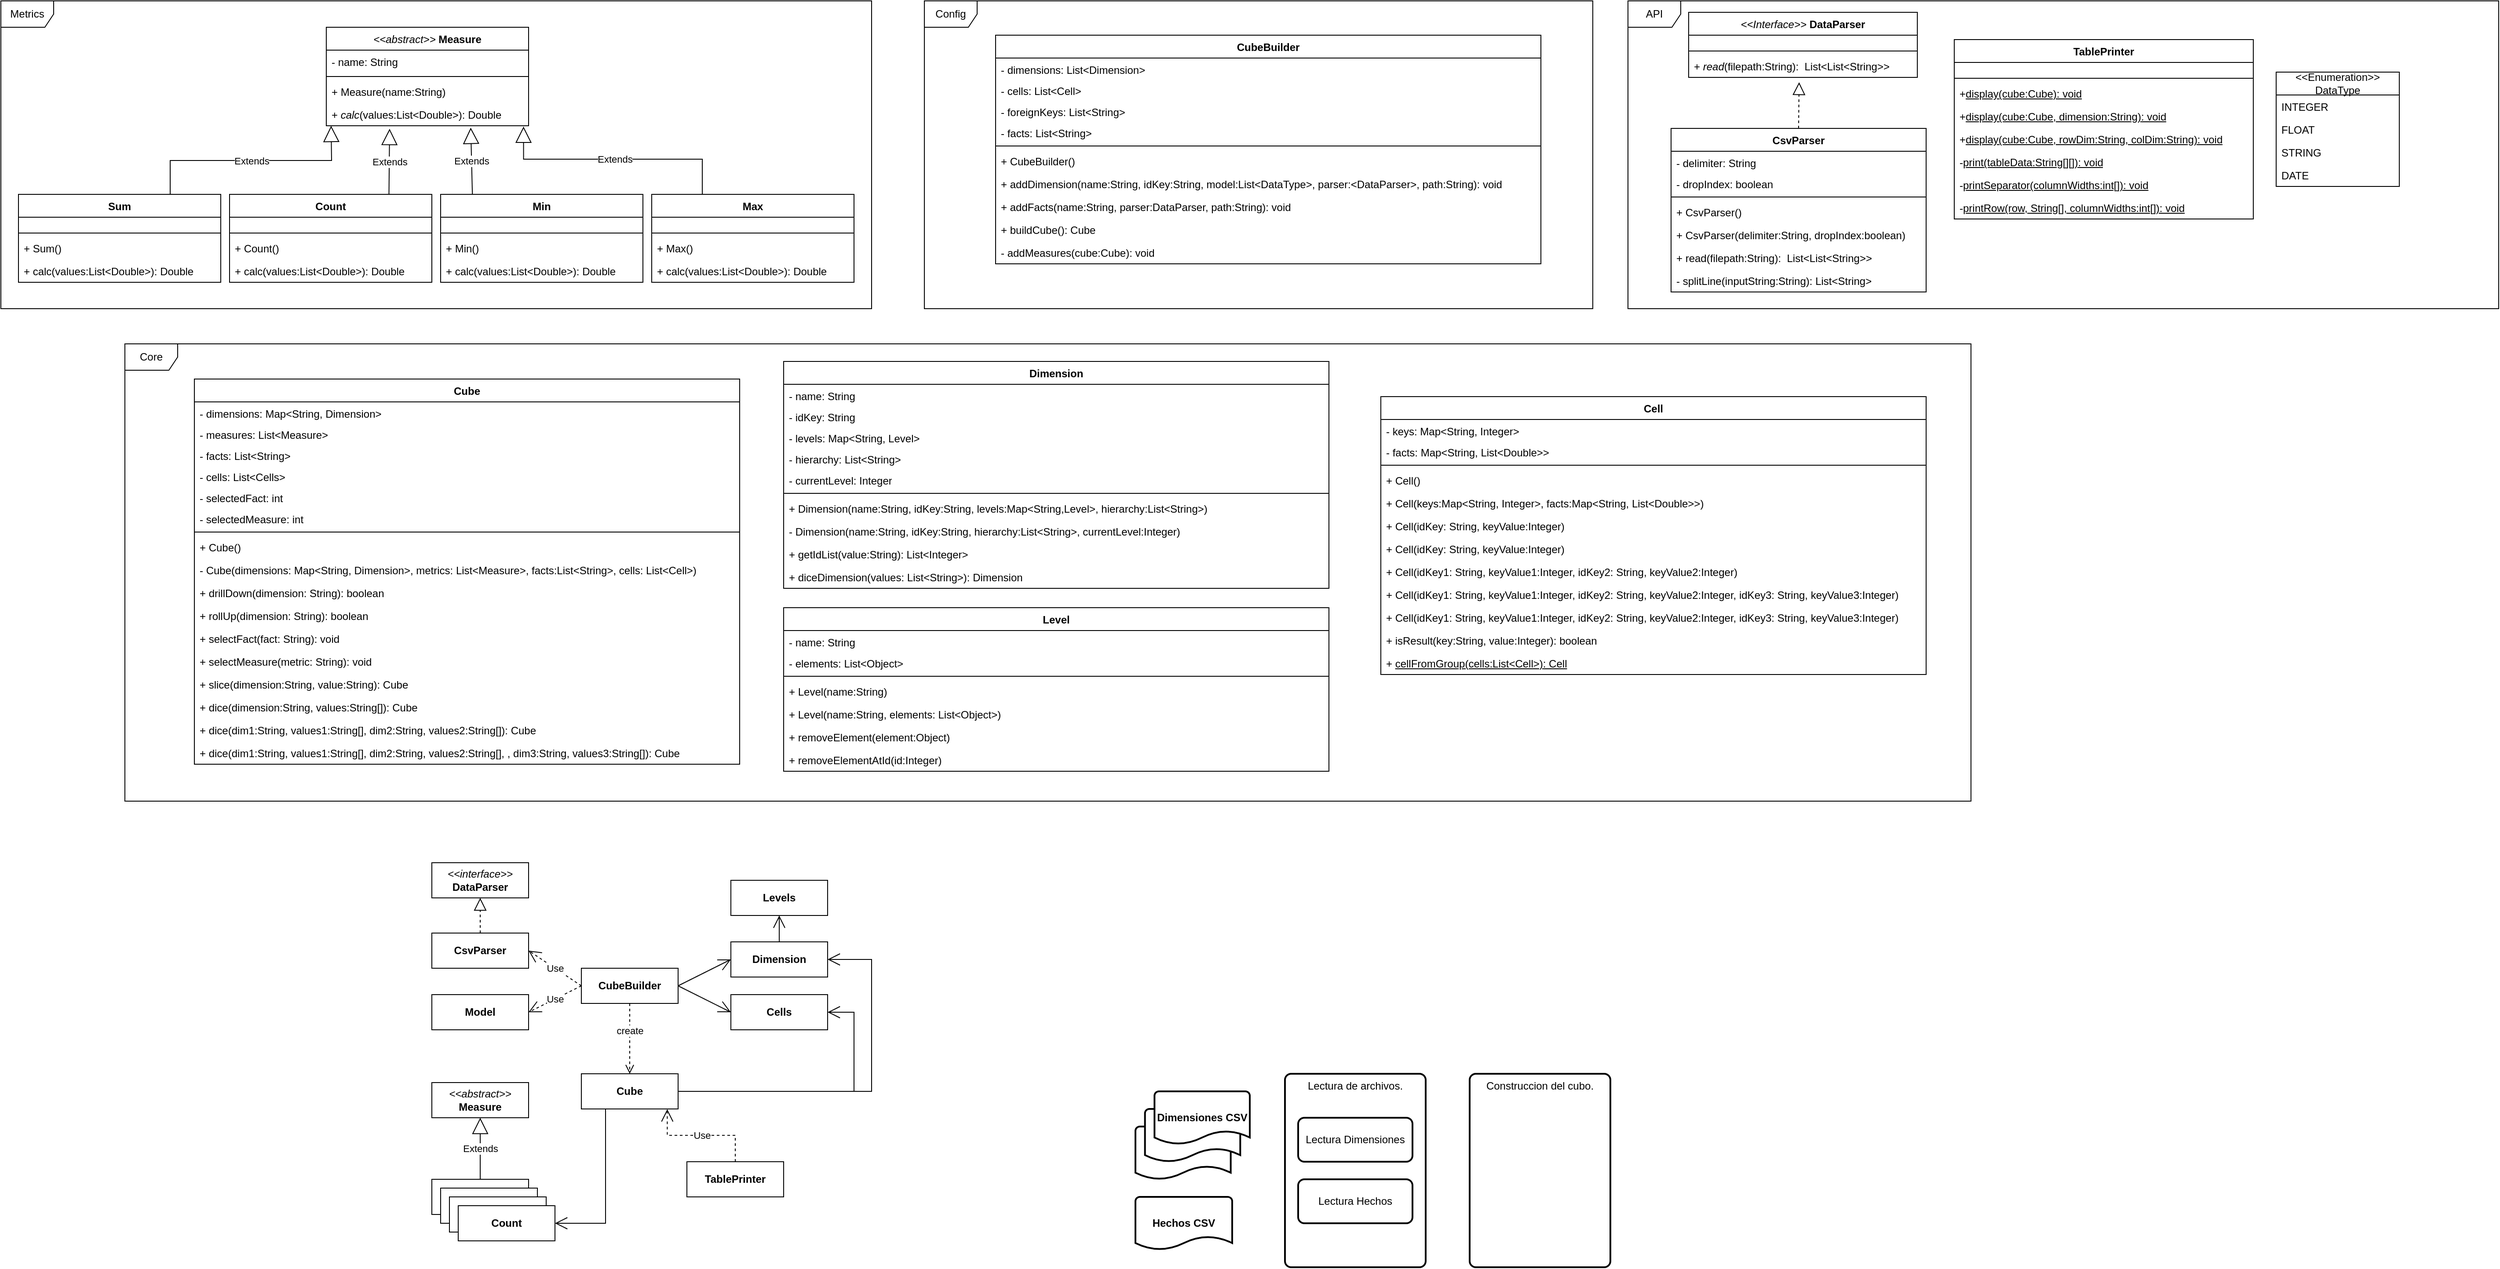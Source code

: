 <mxfile version="24.4.8" type="github">
  <diagram id="C5RBs43oDa-KdzZeNtuy" name="Page-1">
    <mxGraphModel dx="2261" dy="866" grid="1" gridSize="10" guides="1" tooltips="1" connect="1" arrows="1" fold="1" page="1" pageScale="1" pageWidth="827" pageHeight="1169" math="0" shadow="0">
      <root>
        <mxCell id="WIyWlLk6GJQsqaUBKTNV-0" />
        <mxCell id="WIyWlLk6GJQsqaUBKTNV-1" parent="WIyWlLk6GJQsqaUBKTNV-0" />
        <mxCell id="9rCTW5py7BMMXRhduKw8-0" value="&lt;div&gt;&lt;i style=&quot;font-weight: normal;&quot;&gt;&amp;lt;&amp;lt;abstract&amp;gt;&amp;gt;&lt;/i&gt;&amp;nbsp;&lt;span style=&quot;background-color: initial;&quot;&gt;Measure&lt;/span&gt;&lt;/div&gt;" style="swimlane;fontStyle=1;align=center;verticalAlign=top;childLayout=stackLayout;horizontal=1;startSize=26;horizontalStack=0;resizeParent=1;resizeParentMax=0;resizeLast=0;collapsible=1;marginBottom=0;whiteSpace=wrap;html=1;" parent="WIyWlLk6GJQsqaUBKTNV-1" vertex="1">
          <mxGeometry x="-430" y="40" width="230" height="112" as="geometry" />
        </mxCell>
        <mxCell id="9rCTW5py7BMMXRhduKw8-1" value="-&lt;span style=&quot;background-color: initial;&quot;&gt;&amp;nbsp;name: String&lt;/span&gt;" style="text;strokeColor=none;fillColor=none;align=left;verticalAlign=top;spacingLeft=4;spacingRight=4;overflow=hidden;rotatable=0;points=[[0,0.5],[1,0.5]];portConstraint=eastwest;whiteSpace=wrap;html=1;" parent="9rCTW5py7BMMXRhduKw8-0" vertex="1">
          <mxGeometry y="26" width="230" height="26" as="geometry" />
        </mxCell>
        <mxCell id="9rCTW5py7BMMXRhduKw8-2" value="" style="line;strokeWidth=1;fillColor=none;align=left;verticalAlign=middle;spacingTop=-1;spacingLeft=3;spacingRight=3;rotatable=0;labelPosition=right;points=[];portConstraint=eastwest;strokeColor=inherit;" parent="9rCTW5py7BMMXRhduKw8-0" vertex="1">
          <mxGeometry y="52" width="230" height="8" as="geometry" />
        </mxCell>
        <mxCell id="9rCTW5py7BMMXRhduKw8-3" value="+ Measure(name:String)&lt;div&gt;&lt;br&gt;&lt;/div&gt;" style="text;strokeColor=none;fillColor=none;align=left;verticalAlign=top;spacingLeft=4;spacingRight=4;overflow=hidden;rotatable=0;points=[[0,0.5],[1,0.5]];portConstraint=eastwest;whiteSpace=wrap;html=1;" parent="9rCTW5py7BMMXRhduKw8-0" vertex="1">
          <mxGeometry y="60" width="230" height="26" as="geometry" />
        </mxCell>
        <mxCell id="9rCTW5py7BMMXRhduKw8-4" value="+ &lt;i&gt;calc&lt;/i&gt;(values:List&amp;lt;Double&amp;gt;): Double&lt;div&gt;&lt;br&gt;&lt;/div&gt;" style="text;strokeColor=none;fillColor=none;align=left;verticalAlign=top;spacingLeft=4;spacingRight=4;overflow=hidden;rotatable=0;points=[[0,0.5],[1,0.5]];portConstraint=eastwest;whiteSpace=wrap;html=1;" parent="9rCTW5py7BMMXRhduKw8-0" vertex="1">
          <mxGeometry y="86" width="230" height="26" as="geometry" />
        </mxCell>
        <mxCell id="9rCTW5py7BMMXRhduKw8-5" value="&lt;div&gt;&lt;span style=&quot;background-color: initial;&quot;&gt;Count&lt;/span&gt;&lt;/div&gt;" style="swimlane;fontStyle=1;align=center;verticalAlign=top;childLayout=stackLayout;horizontal=1;startSize=26;horizontalStack=0;resizeParent=1;resizeParentMax=0;resizeLast=0;collapsible=1;marginBottom=0;whiteSpace=wrap;html=1;" parent="WIyWlLk6GJQsqaUBKTNV-1" vertex="1">
          <mxGeometry x="-540" y="230" width="230" height="100" as="geometry" />
        </mxCell>
        <mxCell id="9rCTW5py7BMMXRhduKw8-6" value="&amp;nbsp;" style="text;strokeColor=none;fillColor=none;align=left;verticalAlign=top;spacingLeft=4;spacingRight=4;overflow=hidden;rotatable=0;points=[[0,0.5],[1,0.5]];portConstraint=eastwest;whiteSpace=wrap;html=1;" parent="9rCTW5py7BMMXRhduKw8-5" vertex="1">
          <mxGeometry y="26" width="230" height="14" as="geometry" />
        </mxCell>
        <mxCell id="9rCTW5py7BMMXRhduKw8-7" value="" style="line;strokeWidth=1;fillColor=none;align=left;verticalAlign=middle;spacingTop=-1;spacingLeft=3;spacingRight=3;rotatable=0;labelPosition=right;points=[];portConstraint=eastwest;strokeColor=inherit;" parent="9rCTW5py7BMMXRhduKw8-5" vertex="1">
          <mxGeometry y="40" width="230" height="8" as="geometry" />
        </mxCell>
        <mxCell id="9rCTW5py7BMMXRhduKw8-8" value="+ Count()&lt;div&gt;&lt;br&gt;&lt;/div&gt;" style="text;strokeColor=none;fillColor=none;align=left;verticalAlign=top;spacingLeft=4;spacingRight=4;overflow=hidden;rotatable=0;points=[[0,0.5],[1,0.5]];portConstraint=eastwest;whiteSpace=wrap;html=1;" parent="9rCTW5py7BMMXRhduKw8-5" vertex="1">
          <mxGeometry y="48" width="230" height="26" as="geometry" />
        </mxCell>
        <mxCell id="9rCTW5py7BMMXRhduKw8-9" value="+ calc(values:List&amp;lt;Double&amp;gt;): Double&lt;div&gt;&lt;br&gt;&lt;/div&gt;" style="text;strokeColor=none;fillColor=none;align=left;verticalAlign=top;spacingLeft=4;spacingRight=4;overflow=hidden;rotatable=0;points=[[0,0.5],[1,0.5]];portConstraint=eastwest;whiteSpace=wrap;html=1;" parent="9rCTW5py7BMMXRhduKw8-5" vertex="1">
          <mxGeometry y="74" width="230" height="26" as="geometry" />
        </mxCell>
        <mxCell id="9rCTW5py7BMMXRhduKw8-10" value="&lt;div&gt;&lt;span style=&quot;background-color: initial;&quot;&gt;Max&lt;/span&gt;&lt;/div&gt;" style="swimlane;fontStyle=1;align=center;verticalAlign=top;childLayout=stackLayout;horizontal=1;startSize=26;horizontalStack=0;resizeParent=1;resizeParentMax=0;resizeLast=0;collapsible=1;marginBottom=0;whiteSpace=wrap;html=1;" parent="WIyWlLk6GJQsqaUBKTNV-1" vertex="1">
          <mxGeometry x="-60" y="230" width="230" height="100" as="geometry" />
        </mxCell>
        <mxCell id="9rCTW5py7BMMXRhduKw8-11" value="&amp;nbsp;" style="text;strokeColor=none;fillColor=none;align=left;verticalAlign=top;spacingLeft=4;spacingRight=4;overflow=hidden;rotatable=0;points=[[0,0.5],[1,0.5]];portConstraint=eastwest;whiteSpace=wrap;html=1;" parent="9rCTW5py7BMMXRhduKw8-10" vertex="1">
          <mxGeometry y="26" width="230" height="14" as="geometry" />
        </mxCell>
        <mxCell id="9rCTW5py7BMMXRhduKw8-12" value="" style="line;strokeWidth=1;fillColor=none;align=left;verticalAlign=middle;spacingTop=-1;spacingLeft=3;spacingRight=3;rotatable=0;labelPosition=right;points=[];portConstraint=eastwest;strokeColor=inherit;" parent="9rCTW5py7BMMXRhduKw8-10" vertex="1">
          <mxGeometry y="40" width="230" height="8" as="geometry" />
        </mxCell>
        <mxCell id="9rCTW5py7BMMXRhduKw8-13" value="+ Max()&lt;div&gt;&lt;br&gt;&lt;/div&gt;" style="text;strokeColor=none;fillColor=none;align=left;verticalAlign=top;spacingLeft=4;spacingRight=4;overflow=hidden;rotatable=0;points=[[0,0.5],[1,0.5]];portConstraint=eastwest;whiteSpace=wrap;html=1;" parent="9rCTW5py7BMMXRhduKw8-10" vertex="1">
          <mxGeometry y="48" width="230" height="26" as="geometry" />
        </mxCell>
        <mxCell id="9rCTW5py7BMMXRhduKw8-14" value="+ calc(values:List&amp;lt;Double&amp;gt;): Double&lt;div&gt;&lt;br&gt;&lt;/div&gt;" style="text;strokeColor=none;fillColor=none;align=left;verticalAlign=top;spacingLeft=4;spacingRight=4;overflow=hidden;rotatable=0;points=[[0,0.5],[1,0.5]];portConstraint=eastwest;whiteSpace=wrap;html=1;" parent="9rCTW5py7BMMXRhduKw8-10" vertex="1">
          <mxGeometry y="74" width="230" height="26" as="geometry" />
        </mxCell>
        <mxCell id="9rCTW5py7BMMXRhduKw8-15" value="&lt;div&gt;&lt;span style=&quot;background-color: initial;&quot;&gt;Min&lt;/span&gt;&lt;/div&gt;" style="swimlane;fontStyle=1;align=center;verticalAlign=top;childLayout=stackLayout;horizontal=1;startSize=26;horizontalStack=0;resizeParent=1;resizeParentMax=0;resizeLast=0;collapsible=1;marginBottom=0;whiteSpace=wrap;html=1;" parent="WIyWlLk6GJQsqaUBKTNV-1" vertex="1">
          <mxGeometry x="-300" y="230" width="230" height="100" as="geometry" />
        </mxCell>
        <mxCell id="9rCTW5py7BMMXRhduKw8-16" value="&amp;nbsp;" style="text;strokeColor=none;fillColor=none;align=left;verticalAlign=top;spacingLeft=4;spacingRight=4;overflow=hidden;rotatable=0;points=[[0,0.5],[1,0.5]];portConstraint=eastwest;whiteSpace=wrap;html=1;" parent="9rCTW5py7BMMXRhduKw8-15" vertex="1">
          <mxGeometry y="26" width="230" height="14" as="geometry" />
        </mxCell>
        <mxCell id="9rCTW5py7BMMXRhduKw8-17" value="" style="line;strokeWidth=1;fillColor=none;align=left;verticalAlign=middle;spacingTop=-1;spacingLeft=3;spacingRight=3;rotatable=0;labelPosition=right;points=[];portConstraint=eastwest;strokeColor=inherit;" parent="9rCTW5py7BMMXRhduKw8-15" vertex="1">
          <mxGeometry y="40" width="230" height="8" as="geometry" />
        </mxCell>
        <mxCell id="9rCTW5py7BMMXRhduKw8-18" value="+ Min()&lt;div&gt;&lt;br&gt;&lt;/div&gt;" style="text;strokeColor=none;fillColor=none;align=left;verticalAlign=top;spacingLeft=4;spacingRight=4;overflow=hidden;rotatable=0;points=[[0,0.5],[1,0.5]];portConstraint=eastwest;whiteSpace=wrap;html=1;" parent="9rCTW5py7BMMXRhduKw8-15" vertex="1">
          <mxGeometry y="48" width="230" height="26" as="geometry" />
        </mxCell>
        <mxCell id="9rCTW5py7BMMXRhduKw8-19" value="+ calc(values:List&amp;lt;Double&amp;gt;): Double&lt;div&gt;&lt;br&gt;&lt;/div&gt;" style="text;strokeColor=none;fillColor=none;align=left;verticalAlign=top;spacingLeft=4;spacingRight=4;overflow=hidden;rotatable=0;points=[[0,0.5],[1,0.5]];portConstraint=eastwest;whiteSpace=wrap;html=1;" parent="9rCTW5py7BMMXRhduKw8-15" vertex="1">
          <mxGeometry y="74" width="230" height="26" as="geometry" />
        </mxCell>
        <mxCell id="9rCTW5py7BMMXRhduKw8-20" value="&lt;div&gt;&lt;span style=&quot;background-color: initial;&quot;&gt;Sum&lt;/span&gt;&lt;/div&gt;" style="swimlane;fontStyle=1;align=center;verticalAlign=top;childLayout=stackLayout;horizontal=1;startSize=26;horizontalStack=0;resizeParent=1;resizeParentMax=0;resizeLast=0;collapsible=1;marginBottom=0;whiteSpace=wrap;html=1;" parent="WIyWlLk6GJQsqaUBKTNV-1" vertex="1">
          <mxGeometry x="-780" y="230" width="230" height="100" as="geometry" />
        </mxCell>
        <mxCell id="9rCTW5py7BMMXRhduKw8-21" value="&amp;nbsp;" style="text;strokeColor=none;fillColor=none;align=left;verticalAlign=top;spacingLeft=4;spacingRight=4;overflow=hidden;rotatable=0;points=[[0,0.5],[1,0.5]];portConstraint=eastwest;whiteSpace=wrap;html=1;" parent="9rCTW5py7BMMXRhduKw8-20" vertex="1">
          <mxGeometry y="26" width="230" height="14" as="geometry" />
        </mxCell>
        <mxCell id="9rCTW5py7BMMXRhduKw8-22" value="" style="line;strokeWidth=1;fillColor=none;align=left;verticalAlign=middle;spacingTop=-1;spacingLeft=3;spacingRight=3;rotatable=0;labelPosition=right;points=[];portConstraint=eastwest;strokeColor=inherit;" parent="9rCTW5py7BMMXRhduKw8-20" vertex="1">
          <mxGeometry y="40" width="230" height="8" as="geometry" />
        </mxCell>
        <mxCell id="9rCTW5py7BMMXRhduKw8-23" value="+ Sum()&lt;div&gt;&lt;br&gt;&lt;/div&gt;" style="text;strokeColor=none;fillColor=none;align=left;verticalAlign=top;spacingLeft=4;spacingRight=4;overflow=hidden;rotatable=0;points=[[0,0.5],[1,0.5]];portConstraint=eastwest;whiteSpace=wrap;html=1;" parent="9rCTW5py7BMMXRhduKw8-20" vertex="1">
          <mxGeometry y="48" width="230" height="26" as="geometry" />
        </mxCell>
        <mxCell id="9rCTW5py7BMMXRhduKw8-24" value="+ calc(values:List&amp;lt;Double&amp;gt;): Double&lt;div&gt;&lt;br&gt;&lt;/div&gt;" style="text;strokeColor=none;fillColor=none;align=left;verticalAlign=top;spacingLeft=4;spacingRight=4;overflow=hidden;rotatable=0;points=[[0,0.5],[1,0.5]];portConstraint=eastwest;whiteSpace=wrap;html=1;" parent="9rCTW5py7BMMXRhduKw8-20" vertex="1">
          <mxGeometry y="74" width="230" height="26" as="geometry" />
        </mxCell>
        <mxCell id="9rCTW5py7BMMXRhduKw8-25" value="Metrics" style="shape=umlFrame;whiteSpace=wrap;html=1;pointerEvents=0;" parent="WIyWlLk6GJQsqaUBKTNV-1" vertex="1">
          <mxGeometry x="-800" y="10" width="990" height="350" as="geometry" />
        </mxCell>
        <mxCell id="9rCTW5py7BMMXRhduKw8-26" value="Extends" style="endArrow=block;endSize=16;endFill=0;html=1;rounded=0;entryX=0.313;entryY=1.132;entryDx=0;entryDy=0;entryPerimeter=0;exitX=0.788;exitY=-0.001;exitDx=0;exitDy=0;exitPerimeter=0;" parent="WIyWlLk6GJQsqaUBKTNV-1" source="9rCTW5py7BMMXRhduKw8-5" target="9rCTW5py7BMMXRhduKw8-4" edge="1">
          <mxGeometry width="160" relative="1" as="geometry">
            <mxPoint x="-410" y="220" as="sourcePoint" />
            <mxPoint x="-360" y="160" as="targetPoint" />
          </mxGeometry>
        </mxCell>
        <mxCell id="9rCTW5py7BMMXRhduKw8-27" value="Extends" style="endArrow=block;endSize=16;endFill=0;html=1;rounded=0;exitX=0.157;exitY=0.003;exitDx=0;exitDy=0;entryX=0.714;entryY=1.083;entryDx=0;entryDy=0;entryPerimeter=0;exitPerimeter=0;" parent="WIyWlLk6GJQsqaUBKTNV-1" source="9rCTW5py7BMMXRhduKw8-15" target="9rCTW5py7BMMXRhduKw8-4" edge="1">
          <mxGeometry width="160" relative="1" as="geometry">
            <mxPoint x="-415" y="240" as="sourcePoint" />
            <mxPoint x="-250" y="160" as="targetPoint" />
          </mxGeometry>
        </mxCell>
        <mxCell id="9rCTW5py7BMMXRhduKw8-31" value="Extends" style="endArrow=block;endSize=16;endFill=0;html=1;rounded=0;entryX=0.313;entryY=1.132;entryDx=0;entryDy=0;entryPerimeter=0;exitX=0.75;exitY=0;exitDx=0;exitDy=0;edgeStyle=orthogonalEdgeStyle;" parent="WIyWlLk6GJQsqaUBKTNV-1" source="9rCTW5py7BMMXRhduKw8-20" edge="1">
          <mxGeometry width="160" relative="1" as="geometry">
            <mxPoint x="-425.53" y="227" as="sourcePoint" />
            <mxPoint x="-424.53" y="152" as="targetPoint" />
          </mxGeometry>
        </mxCell>
        <mxCell id="9rCTW5py7BMMXRhduKw8-32" value="Extends" style="endArrow=block;endSize=16;endFill=0;html=1;rounded=0;exitX=0.25;exitY=0;exitDx=0;exitDy=0;entryX=0.975;entryY=1.034;entryDx=0;entryDy=0;entryPerimeter=0;edgeStyle=orthogonalEdgeStyle;" parent="WIyWlLk6GJQsqaUBKTNV-1" source="9rCTW5py7BMMXRhduKw8-10" target="9rCTW5py7BMMXRhduKw8-4" edge="1">
          <mxGeometry width="160" relative="1" as="geometry">
            <mxPoint x="-148" y="240" as="sourcePoint" />
            <mxPoint x="-150" y="164" as="targetPoint" />
            <Array as="points">
              <mxPoint x="-2" y="190" />
              <mxPoint x="-206" y="190" />
            </Array>
          </mxGeometry>
        </mxCell>
        <mxCell id="9rCTW5py7BMMXRhduKw8-34" value="&lt;div&gt;&lt;i style=&quot;font-weight: normal;&quot;&gt;&amp;lt;&amp;lt;Interface&amp;gt;&amp;gt;&lt;/i&gt;&amp;nbsp;&lt;span style=&quot;background-color: initial;&quot;&gt;DataParser&lt;/span&gt;&lt;/div&gt;" style="swimlane;fontStyle=1;align=center;verticalAlign=top;childLayout=stackLayout;horizontal=1;startSize=26;horizontalStack=0;resizeParent=1;resizeParentMax=0;resizeLast=0;collapsible=1;marginBottom=0;whiteSpace=wrap;html=1;" parent="WIyWlLk6GJQsqaUBKTNV-1" vertex="1">
          <mxGeometry x="1119" y="23" width="260" height="74" as="geometry" />
        </mxCell>
        <mxCell id="9rCTW5py7BMMXRhduKw8-35" value="&amp;nbsp;" style="text;strokeColor=none;fillColor=none;align=left;verticalAlign=top;spacingLeft=4;spacingRight=4;overflow=hidden;rotatable=0;points=[[0,0.5],[1,0.5]];portConstraint=eastwest;whiteSpace=wrap;html=1;" parent="9rCTW5py7BMMXRhduKw8-34" vertex="1">
          <mxGeometry y="26" width="260" height="14" as="geometry" />
        </mxCell>
        <mxCell id="9rCTW5py7BMMXRhduKw8-36" value="" style="line;strokeWidth=1;fillColor=none;align=left;verticalAlign=middle;spacingTop=-1;spacingLeft=3;spacingRight=3;rotatable=0;labelPosition=right;points=[];portConstraint=eastwest;strokeColor=inherit;" parent="9rCTW5py7BMMXRhduKw8-34" vertex="1">
          <mxGeometry y="40" width="260" height="8" as="geometry" />
        </mxCell>
        <mxCell id="9rCTW5py7BMMXRhduKw8-37" value="&lt;div&gt;+ &lt;i&gt;read&lt;/i&gt;(filepath:String):&amp;nbsp; List&amp;lt;List&amp;lt;String&amp;gt;&amp;gt;&lt;/div&gt;" style="text;strokeColor=none;fillColor=none;align=left;verticalAlign=top;spacingLeft=4;spacingRight=4;overflow=hidden;rotatable=0;points=[[0,0.5],[1,0.5]];portConstraint=eastwest;whiteSpace=wrap;html=1;" parent="9rCTW5py7BMMXRhduKw8-34" vertex="1">
          <mxGeometry y="48" width="260" height="26" as="geometry" />
        </mxCell>
        <mxCell id="9rCTW5py7BMMXRhduKw8-40" value="" style="endArrow=block;dashed=1;endFill=0;endSize=12;html=1;rounded=0;exitX=0.5;exitY=0;exitDx=0;exitDy=0;entryX=0.483;entryY=1.212;entryDx=0;entryDy=0;entryPerimeter=0;" parent="WIyWlLk6GJQsqaUBKTNV-1" source="9rCTW5py7BMMXRhduKw8-41" target="9rCTW5py7BMMXRhduKw8-37" edge="1">
          <mxGeometry width="160" relative="1" as="geometry">
            <mxPoint x="1390" y="100" as="sourcePoint" />
            <mxPoint x="1550" y="100" as="targetPoint" />
          </mxGeometry>
        </mxCell>
        <mxCell id="9rCTW5py7BMMXRhduKw8-41" value="&lt;div&gt;&lt;span style=&quot;background-color: initial;&quot;&gt;CsvParser&lt;/span&gt;&lt;/div&gt;" style="swimlane;fontStyle=1;align=center;verticalAlign=top;childLayout=stackLayout;horizontal=1;startSize=26;horizontalStack=0;resizeParent=1;resizeParentMax=0;resizeLast=0;collapsible=1;marginBottom=0;whiteSpace=wrap;html=1;" parent="WIyWlLk6GJQsqaUBKTNV-1" vertex="1">
          <mxGeometry x="1099" y="155" width="290" height="186" as="geometry" />
        </mxCell>
        <mxCell id="9rCTW5py7BMMXRhduKw8-42" value="- delimiter: String&lt;div&gt;&lt;br&gt;&lt;/div&gt;" style="text;strokeColor=none;fillColor=none;align=left;verticalAlign=top;spacingLeft=4;spacingRight=4;overflow=hidden;rotatable=0;points=[[0,0.5],[1,0.5]];portConstraint=eastwest;whiteSpace=wrap;html=1;" parent="9rCTW5py7BMMXRhduKw8-41" vertex="1">
          <mxGeometry y="26" width="290" height="24" as="geometry" />
        </mxCell>
        <mxCell id="9rCTW5py7BMMXRhduKw8-45" value="&lt;div&gt;- dropIndex: boolean&lt;/div&gt;" style="text;strokeColor=none;fillColor=none;align=left;verticalAlign=top;spacingLeft=4;spacingRight=4;overflow=hidden;rotatable=0;points=[[0,0.5],[1,0.5]];portConstraint=eastwest;whiteSpace=wrap;html=1;" parent="9rCTW5py7BMMXRhduKw8-41" vertex="1">
          <mxGeometry y="50" width="290" height="24" as="geometry" />
        </mxCell>
        <mxCell id="9rCTW5py7BMMXRhduKw8-43" value="" style="line;strokeWidth=1;fillColor=none;align=left;verticalAlign=middle;spacingTop=-1;spacingLeft=3;spacingRight=3;rotatable=0;labelPosition=right;points=[];portConstraint=eastwest;strokeColor=inherit;" parent="9rCTW5py7BMMXRhduKw8-41" vertex="1">
          <mxGeometry y="74" width="290" height="8" as="geometry" />
        </mxCell>
        <mxCell id="9rCTW5py7BMMXRhduKw8-44" value="&lt;div&gt;+ CsvParser()&lt;/div&gt;&lt;div&gt;&lt;br&gt;&lt;/div&gt;" style="text;strokeColor=none;fillColor=none;align=left;verticalAlign=top;spacingLeft=4;spacingRight=4;overflow=hidden;rotatable=0;points=[[0,0.5],[1,0.5]];portConstraint=eastwest;whiteSpace=wrap;html=1;" parent="9rCTW5py7BMMXRhduKw8-41" vertex="1">
          <mxGeometry y="82" width="290" height="26" as="geometry" />
        </mxCell>
        <mxCell id="9rCTW5py7BMMXRhduKw8-47" value="&lt;div&gt;+ CsvParser(delimiter:String, dropIndex:boolean)&lt;/div&gt;&lt;div&gt;&lt;br&gt;&lt;/div&gt;" style="text;strokeColor=none;fillColor=none;align=left;verticalAlign=top;spacingLeft=4;spacingRight=4;overflow=hidden;rotatable=0;points=[[0,0.5],[1,0.5]];portConstraint=eastwest;whiteSpace=wrap;html=1;" parent="9rCTW5py7BMMXRhduKw8-41" vertex="1">
          <mxGeometry y="108" width="290" height="26" as="geometry" />
        </mxCell>
        <mxCell id="9rCTW5py7BMMXRhduKw8-48" value="&lt;div&gt;+ read(filepath:String):&amp;nbsp; List&amp;lt;List&amp;lt;String&amp;gt;&amp;gt;&lt;/div&gt;" style="text;strokeColor=none;fillColor=none;align=left;verticalAlign=top;spacingLeft=4;spacingRight=4;overflow=hidden;rotatable=0;points=[[0,0.5],[1,0.5]];portConstraint=eastwest;whiteSpace=wrap;html=1;" parent="9rCTW5py7BMMXRhduKw8-41" vertex="1">
          <mxGeometry y="134" width="290" height="26" as="geometry" />
        </mxCell>
        <mxCell id="9rCTW5py7BMMXRhduKw8-49" value="&lt;div&gt;- splitLine(inputString:String): List&amp;lt;String&amp;gt;&lt;/div&gt;" style="text;strokeColor=none;fillColor=none;align=left;verticalAlign=top;spacingLeft=4;spacingRight=4;overflow=hidden;rotatable=0;points=[[0,0.5],[1,0.5]];portConstraint=eastwest;whiteSpace=wrap;html=1;" parent="9rCTW5py7BMMXRhduKw8-41" vertex="1">
          <mxGeometry y="160" width="290" height="26" as="geometry" />
        </mxCell>
        <mxCell id="9rCTW5py7BMMXRhduKw8-50" value="&lt;div&gt;&lt;span style=&quot;background-color: initial;&quot;&gt;TablePrinter&lt;/span&gt;&lt;/div&gt;" style="swimlane;fontStyle=1;align=center;verticalAlign=top;childLayout=stackLayout;horizontal=1;startSize=26;horizontalStack=0;resizeParent=1;resizeParentMax=0;resizeLast=0;collapsible=1;marginBottom=0;whiteSpace=wrap;html=1;" parent="WIyWlLk6GJQsqaUBKTNV-1" vertex="1">
          <mxGeometry x="1421" y="54" width="340" height="204" as="geometry" />
        </mxCell>
        <mxCell id="9rCTW5py7BMMXRhduKw8-51" value="&lt;div&gt;&lt;br&gt;&lt;/div&gt;" style="text;strokeColor=none;fillColor=none;align=left;verticalAlign=top;spacingLeft=4;spacingRight=4;overflow=hidden;rotatable=0;points=[[0,0.5],[1,0.5]];portConstraint=eastwest;whiteSpace=wrap;html=1;" parent="9rCTW5py7BMMXRhduKw8-50" vertex="1">
          <mxGeometry y="26" width="340" height="14" as="geometry" />
        </mxCell>
        <mxCell id="9rCTW5py7BMMXRhduKw8-53" value="" style="line;strokeWidth=1;fillColor=none;align=left;verticalAlign=middle;spacingTop=-1;spacingLeft=3;spacingRight=3;rotatable=0;labelPosition=right;points=[];portConstraint=eastwest;strokeColor=inherit;" parent="9rCTW5py7BMMXRhduKw8-50" vertex="1">
          <mxGeometry y="40" width="340" height="8" as="geometry" />
        </mxCell>
        <mxCell id="9rCTW5py7BMMXRhduKw8-54" value="&lt;div&gt;+&lt;u&gt;display(cube:Cube): void&lt;/u&gt;&lt;/div&gt;&lt;div&gt;&lt;br&gt;&lt;/div&gt;" style="text;strokeColor=none;fillColor=none;align=left;verticalAlign=top;spacingLeft=4;spacingRight=4;overflow=hidden;rotatable=0;points=[[0,0.5],[1,0.5]];portConstraint=eastwest;whiteSpace=wrap;html=1;" parent="9rCTW5py7BMMXRhduKw8-50" vertex="1">
          <mxGeometry y="48" width="340" height="26" as="geometry" />
        </mxCell>
        <mxCell id="9rCTW5py7BMMXRhduKw8-55" value="&lt;div&gt;+&lt;u&gt;display(cube:Cube, dimension:String): void&lt;/u&gt;&lt;/div&gt;&lt;div&gt;&lt;br&gt;&lt;/div&gt;" style="text;strokeColor=none;fillColor=none;align=left;verticalAlign=top;spacingLeft=4;spacingRight=4;overflow=hidden;rotatable=0;points=[[0,0.5],[1,0.5]];portConstraint=eastwest;whiteSpace=wrap;html=1;" parent="9rCTW5py7BMMXRhduKw8-50" vertex="1">
          <mxGeometry y="74" width="340" height="26" as="geometry" />
        </mxCell>
        <mxCell id="9rCTW5py7BMMXRhduKw8-56" value="&lt;div&gt;+&lt;u&gt;display(cube:Cube, rowDim:String, colDim:String): void&lt;/u&gt;&lt;/div&gt;&lt;div&gt;&lt;br&gt;&lt;/div&gt;" style="text;strokeColor=none;fillColor=none;align=left;verticalAlign=top;spacingLeft=4;spacingRight=4;overflow=hidden;rotatable=0;points=[[0,0.5],[1,0.5]];portConstraint=eastwest;whiteSpace=wrap;html=1;" parent="9rCTW5py7BMMXRhduKw8-50" vertex="1">
          <mxGeometry y="100" width="340" height="26" as="geometry" />
        </mxCell>
        <mxCell id="9rCTW5py7BMMXRhduKw8-57" value="&lt;div&gt;-&lt;u&gt;print(tableData:String[][]): void&lt;/u&gt;&lt;/div&gt;" style="text;strokeColor=none;fillColor=none;align=left;verticalAlign=top;spacingLeft=4;spacingRight=4;overflow=hidden;rotatable=0;points=[[0,0.5],[1,0.5]];portConstraint=eastwest;whiteSpace=wrap;html=1;" parent="9rCTW5py7BMMXRhduKw8-50" vertex="1">
          <mxGeometry y="126" width="340" height="26" as="geometry" />
        </mxCell>
        <mxCell id="9rCTW5py7BMMXRhduKw8-58" value="&lt;div&gt;-&lt;u&gt;printSeparator(columnWidths:int[]): void&lt;/u&gt;&lt;/div&gt;" style="text;strokeColor=none;fillColor=none;align=left;verticalAlign=top;spacingLeft=4;spacingRight=4;overflow=hidden;rotatable=0;points=[[0,0.5],[1,0.5]];portConstraint=eastwest;whiteSpace=wrap;html=1;" parent="9rCTW5py7BMMXRhduKw8-50" vertex="1">
          <mxGeometry y="152" width="340" height="26" as="geometry" />
        </mxCell>
        <mxCell id="9rCTW5py7BMMXRhduKw8-59" value="-&lt;u&gt;printRow(row, String[], columnWidths:int[]): void&lt;/u&gt;" style="text;strokeColor=none;fillColor=none;align=left;verticalAlign=top;spacingLeft=4;spacingRight=4;overflow=hidden;rotatable=0;points=[[0,0.5],[1,0.5]];portConstraint=eastwest;whiteSpace=wrap;html=1;" parent="9rCTW5py7BMMXRhduKw8-50" vertex="1">
          <mxGeometry y="178" width="340" height="26" as="geometry" />
        </mxCell>
        <mxCell id="9rCTW5py7BMMXRhduKw8-70" value="&amp;lt;&amp;lt;Enumeration&amp;gt;&amp;gt; DataType" style="swimlane;fontStyle=0;childLayout=stackLayout;horizontal=1;startSize=26;fillColor=none;horizontalStack=0;resizeParent=1;resizeParentMax=0;resizeLast=0;collapsible=1;marginBottom=0;whiteSpace=wrap;html=1;" parent="WIyWlLk6GJQsqaUBKTNV-1" vertex="1">
          <mxGeometry x="1787" y="91" width="140" height="130" as="geometry" />
        </mxCell>
        <mxCell id="9rCTW5py7BMMXRhduKw8-71" value="INTEGER" style="text;strokeColor=none;fillColor=none;align=left;verticalAlign=top;spacingLeft=4;spacingRight=4;overflow=hidden;rotatable=0;points=[[0,0.5],[1,0.5]];portConstraint=eastwest;whiteSpace=wrap;html=1;" parent="9rCTW5py7BMMXRhduKw8-70" vertex="1">
          <mxGeometry y="26" width="140" height="26" as="geometry" />
        </mxCell>
        <mxCell id="9rCTW5py7BMMXRhduKw8-72" value="FLOAT" style="text;strokeColor=none;fillColor=none;align=left;verticalAlign=top;spacingLeft=4;spacingRight=4;overflow=hidden;rotatable=0;points=[[0,0.5],[1,0.5]];portConstraint=eastwest;whiteSpace=wrap;html=1;" parent="9rCTW5py7BMMXRhduKw8-70" vertex="1">
          <mxGeometry y="52" width="140" height="26" as="geometry" />
        </mxCell>
        <mxCell id="9rCTW5py7BMMXRhduKw8-73" value="STRING&lt;div&gt;&lt;br&gt;&lt;/div&gt;" style="text;strokeColor=none;fillColor=none;align=left;verticalAlign=top;spacingLeft=4;spacingRight=4;overflow=hidden;rotatable=0;points=[[0,0.5],[1,0.5]];portConstraint=eastwest;whiteSpace=wrap;html=1;" parent="9rCTW5py7BMMXRhduKw8-70" vertex="1">
          <mxGeometry y="78" width="140" height="26" as="geometry" />
        </mxCell>
        <mxCell id="9rCTW5py7BMMXRhduKw8-74" value="&lt;div&gt;DATE&lt;/div&gt;" style="text;strokeColor=none;fillColor=none;align=left;verticalAlign=top;spacingLeft=4;spacingRight=4;overflow=hidden;rotatable=0;points=[[0,0.5],[1,0.5]];portConstraint=eastwest;whiteSpace=wrap;html=1;" parent="9rCTW5py7BMMXRhduKw8-70" vertex="1">
          <mxGeometry y="104" width="140" height="26" as="geometry" />
        </mxCell>
        <mxCell id="9rCTW5py7BMMXRhduKw8-76" value="API" style="shape=umlFrame;whiteSpace=wrap;html=1;pointerEvents=0;" parent="WIyWlLk6GJQsqaUBKTNV-1" vertex="1">
          <mxGeometry x="1050" y="10" width="990" height="350" as="geometry" />
        </mxCell>
        <mxCell id="9rCTW5py7BMMXRhduKw8-77" value="&lt;div&gt;&lt;span style=&quot;background-color: initial;&quot;&gt;CubeBuilder&lt;/span&gt;&lt;/div&gt;" style="swimlane;fontStyle=1;align=center;verticalAlign=top;childLayout=stackLayout;horizontal=1;startSize=26;horizontalStack=0;resizeParent=1;resizeParentMax=0;resizeLast=0;collapsible=1;marginBottom=0;whiteSpace=wrap;html=1;" parent="WIyWlLk6GJQsqaUBKTNV-1" vertex="1">
          <mxGeometry x="331" y="49" width="620" height="260" as="geometry" />
        </mxCell>
        <mxCell id="9rCTW5py7BMMXRhduKw8-78" value="- dimensions: List&amp;lt;Dimension&amp;gt;&lt;div&gt;&lt;br&gt;&lt;/div&gt;" style="text;strokeColor=none;fillColor=none;align=left;verticalAlign=top;spacingLeft=4;spacingRight=4;overflow=hidden;rotatable=0;points=[[0,0.5],[1,0.5]];portConstraint=eastwest;whiteSpace=wrap;html=1;" parent="9rCTW5py7BMMXRhduKw8-77" vertex="1">
          <mxGeometry y="26" width="620" height="24" as="geometry" />
        </mxCell>
        <mxCell id="9rCTW5py7BMMXRhduKw8-79" value="&lt;div&gt;- cells: List&amp;lt;Cell&amp;gt;&lt;/div&gt;" style="text;strokeColor=none;fillColor=none;align=left;verticalAlign=top;spacingLeft=4;spacingRight=4;overflow=hidden;rotatable=0;points=[[0,0.5],[1,0.5]];portConstraint=eastwest;whiteSpace=wrap;html=1;" parent="9rCTW5py7BMMXRhduKw8-77" vertex="1">
          <mxGeometry y="50" width="620" height="24" as="geometry" />
        </mxCell>
        <mxCell id="9rCTW5py7BMMXRhduKw8-86" value="&lt;div&gt;- foreignKeys: List&amp;lt;String&amp;gt;&lt;/div&gt;" style="text;strokeColor=none;fillColor=none;align=left;verticalAlign=top;spacingLeft=4;spacingRight=4;overflow=hidden;rotatable=0;points=[[0,0.5],[1,0.5]];portConstraint=eastwest;whiteSpace=wrap;html=1;" parent="9rCTW5py7BMMXRhduKw8-77" vertex="1">
          <mxGeometry y="74" width="620" height="24" as="geometry" />
        </mxCell>
        <mxCell id="9rCTW5py7BMMXRhduKw8-87" value="&lt;div&gt;- facts: List&amp;lt;String&amp;gt;&lt;/div&gt;" style="text;strokeColor=none;fillColor=none;align=left;verticalAlign=top;spacingLeft=4;spacingRight=4;overflow=hidden;rotatable=0;points=[[0,0.5],[1,0.5]];portConstraint=eastwest;whiteSpace=wrap;html=1;" parent="9rCTW5py7BMMXRhduKw8-77" vertex="1">
          <mxGeometry y="98" width="620" height="24" as="geometry" />
        </mxCell>
        <mxCell id="9rCTW5py7BMMXRhduKw8-80" value="" style="line;strokeWidth=1;fillColor=none;align=left;verticalAlign=middle;spacingTop=-1;spacingLeft=3;spacingRight=3;rotatable=0;labelPosition=right;points=[];portConstraint=eastwest;strokeColor=inherit;" parent="9rCTW5py7BMMXRhduKw8-77" vertex="1">
          <mxGeometry y="122" width="620" height="8" as="geometry" />
        </mxCell>
        <mxCell id="9rCTW5py7BMMXRhduKw8-81" value="&lt;div&gt;+ CubeBuilder()&lt;/div&gt;&lt;div&gt;&lt;br&gt;&lt;/div&gt;" style="text;strokeColor=none;fillColor=none;align=left;verticalAlign=top;spacingLeft=4;spacingRight=4;overflow=hidden;rotatable=0;points=[[0,0.5],[1,0.5]];portConstraint=eastwest;whiteSpace=wrap;html=1;" parent="9rCTW5py7BMMXRhduKw8-77" vertex="1">
          <mxGeometry y="130" width="620" height="26" as="geometry" />
        </mxCell>
        <mxCell id="9rCTW5py7BMMXRhduKw8-82" value="&lt;div&gt;+ addDimension(name:String, idKey:String, model:List&amp;lt;DataType&amp;gt;, parser:&amp;lt;DataParser&amp;gt;, path:String): void&lt;/div&gt;" style="text;strokeColor=none;fillColor=none;align=left;verticalAlign=top;spacingLeft=4;spacingRight=4;overflow=hidden;rotatable=0;points=[[0,0.5],[1,0.5]];portConstraint=eastwest;whiteSpace=wrap;html=1;" parent="9rCTW5py7BMMXRhduKw8-77" vertex="1">
          <mxGeometry y="156" width="620" height="26" as="geometry" />
        </mxCell>
        <mxCell id="9rCTW5py7BMMXRhduKw8-83" value="&lt;div&gt;+ addFacts(name:String, parser:DataParser, path:String): void&lt;/div&gt;" style="text;strokeColor=none;fillColor=none;align=left;verticalAlign=top;spacingLeft=4;spacingRight=4;overflow=hidden;rotatable=0;points=[[0,0.5],[1,0.5]];portConstraint=eastwest;whiteSpace=wrap;html=1;" parent="9rCTW5py7BMMXRhduKw8-77" vertex="1">
          <mxGeometry y="182" width="620" height="26" as="geometry" />
        </mxCell>
        <mxCell id="9rCTW5py7BMMXRhduKw8-84" value="&lt;div&gt;+ buildCube(): Cube&lt;/div&gt;" style="text;strokeColor=none;fillColor=none;align=left;verticalAlign=top;spacingLeft=4;spacingRight=4;overflow=hidden;rotatable=0;points=[[0,0.5],[1,0.5]];portConstraint=eastwest;whiteSpace=wrap;html=1;" parent="9rCTW5py7BMMXRhduKw8-77" vertex="1">
          <mxGeometry y="208" width="620" height="26" as="geometry" />
        </mxCell>
        <mxCell id="9rCTW5py7BMMXRhduKw8-88" value="&lt;div&gt;- addMeasures(cube:Cube): void&lt;/div&gt;" style="text;strokeColor=none;fillColor=none;align=left;verticalAlign=top;spacingLeft=4;spacingRight=4;overflow=hidden;rotatable=0;points=[[0,0.5],[1,0.5]];portConstraint=eastwest;whiteSpace=wrap;html=1;" parent="9rCTW5py7BMMXRhduKw8-77" vertex="1">
          <mxGeometry y="234" width="620" height="26" as="geometry" />
        </mxCell>
        <mxCell id="9rCTW5py7BMMXRhduKw8-89" value="Config" style="shape=umlFrame;whiteSpace=wrap;html=1;pointerEvents=0;" parent="WIyWlLk6GJQsqaUBKTNV-1" vertex="1">
          <mxGeometry x="250" y="10" width="760" height="350" as="geometry" />
        </mxCell>
        <mxCell id="COhaNsxNRZOmJeD_DCHp-0" value="&lt;div&gt;&lt;span style=&quot;background-color: initial;&quot;&gt;Cube&lt;/span&gt;&lt;/div&gt;" style="swimlane;fontStyle=1;align=center;verticalAlign=top;childLayout=stackLayout;horizontal=1;startSize=26;horizontalStack=0;resizeParent=1;resizeParentMax=0;resizeLast=0;collapsible=1;marginBottom=0;whiteSpace=wrap;html=1;" parent="WIyWlLk6GJQsqaUBKTNV-1" vertex="1">
          <mxGeometry x="-580" y="440" width="620" height="438" as="geometry" />
        </mxCell>
        <mxCell id="COhaNsxNRZOmJeD_DCHp-1" value="&lt;div&gt;- dimensions: Map&amp;lt;String, Dimension&amp;gt;&lt;/div&gt;" style="text;strokeColor=none;fillColor=none;align=left;verticalAlign=top;spacingLeft=4;spacingRight=4;overflow=hidden;rotatable=0;points=[[0,0.5],[1,0.5]];portConstraint=eastwest;whiteSpace=wrap;html=1;" parent="COhaNsxNRZOmJeD_DCHp-0" vertex="1">
          <mxGeometry y="26" width="620" height="24" as="geometry" />
        </mxCell>
        <mxCell id="COhaNsxNRZOmJeD_DCHp-13" value="&lt;div&gt;- measures: List&amp;lt;Measure&amp;gt;&lt;/div&gt;" style="text;strokeColor=none;fillColor=none;align=left;verticalAlign=top;spacingLeft=4;spacingRight=4;overflow=hidden;rotatable=0;points=[[0,0.5],[1,0.5]];portConstraint=eastwest;whiteSpace=wrap;html=1;" parent="COhaNsxNRZOmJeD_DCHp-0" vertex="1">
          <mxGeometry y="50" width="620" height="24" as="geometry" />
        </mxCell>
        <mxCell id="COhaNsxNRZOmJeD_DCHp-14" value="&lt;div&gt;- facts: List&amp;lt;String&amp;gt;&lt;/div&gt;" style="text;strokeColor=none;fillColor=none;align=left;verticalAlign=top;spacingLeft=4;spacingRight=4;overflow=hidden;rotatable=0;points=[[0,0.5],[1,0.5]];portConstraint=eastwest;whiteSpace=wrap;html=1;" parent="COhaNsxNRZOmJeD_DCHp-0" vertex="1">
          <mxGeometry y="74" width="620" height="24" as="geometry" />
        </mxCell>
        <mxCell id="COhaNsxNRZOmJeD_DCHp-15" value="&lt;div&gt;- cells: List&amp;lt;Cells&lt;span style=&quot;background-color: initial;&quot;&gt;&amp;gt;&lt;/span&gt;&lt;/div&gt;" style="text;strokeColor=none;fillColor=none;align=left;verticalAlign=top;spacingLeft=4;spacingRight=4;overflow=hidden;rotatable=0;points=[[0,0.5],[1,0.5]];portConstraint=eastwest;whiteSpace=wrap;html=1;" parent="COhaNsxNRZOmJeD_DCHp-0" vertex="1">
          <mxGeometry y="98" width="620" height="24" as="geometry" />
        </mxCell>
        <mxCell id="COhaNsxNRZOmJeD_DCHp-16" value="- selectedFact: int" style="text;strokeColor=none;fillColor=none;align=left;verticalAlign=top;spacingLeft=4;spacingRight=4;overflow=hidden;rotatable=0;points=[[0,0.5],[1,0.5]];portConstraint=eastwest;whiteSpace=wrap;html=1;" parent="COhaNsxNRZOmJeD_DCHp-0" vertex="1">
          <mxGeometry y="122" width="620" height="24" as="geometry" />
        </mxCell>
        <mxCell id="COhaNsxNRZOmJeD_DCHp-17" value="- selectedMeasure: int" style="text;strokeColor=none;fillColor=none;align=left;verticalAlign=top;spacingLeft=4;spacingRight=4;overflow=hidden;rotatable=0;points=[[0,0.5],[1,0.5]];portConstraint=eastwest;whiteSpace=wrap;html=1;" parent="COhaNsxNRZOmJeD_DCHp-0" vertex="1">
          <mxGeometry y="146" width="620" height="24" as="geometry" />
        </mxCell>
        <mxCell id="COhaNsxNRZOmJeD_DCHp-5" value="" style="line;strokeWidth=1;fillColor=none;align=left;verticalAlign=middle;spacingTop=-1;spacingLeft=3;spacingRight=3;rotatable=0;labelPosition=right;points=[];portConstraint=eastwest;strokeColor=inherit;" parent="COhaNsxNRZOmJeD_DCHp-0" vertex="1">
          <mxGeometry y="170" width="620" height="8" as="geometry" />
        </mxCell>
        <mxCell id="COhaNsxNRZOmJeD_DCHp-10" value="&lt;div&gt;+ Cube()&lt;/div&gt;" style="text;strokeColor=none;fillColor=none;align=left;verticalAlign=top;spacingLeft=4;spacingRight=4;overflow=hidden;rotatable=0;points=[[0,0.5],[1,0.5]];portConstraint=eastwest;whiteSpace=wrap;html=1;" parent="COhaNsxNRZOmJeD_DCHp-0" vertex="1">
          <mxGeometry y="178" width="620" height="26" as="geometry" />
        </mxCell>
        <mxCell id="COhaNsxNRZOmJeD_DCHp-18" value="&lt;div&gt;- Cube(&lt;span style=&quot;background-color: initial;&quot;&gt;dimensions: Map&amp;lt;String, Dimension&amp;gt;, metrics: List&amp;lt;Measure&amp;gt;, facts:List&amp;lt;String&amp;gt;, cells: List&amp;lt;Cell&amp;gt;&lt;/span&gt;&lt;span style=&quot;background-color: initial;&quot;&gt;)&lt;/span&gt;&lt;/div&gt;" style="text;strokeColor=none;fillColor=none;align=left;verticalAlign=top;spacingLeft=4;spacingRight=4;overflow=hidden;rotatable=0;points=[[0,0.5],[1,0.5]];portConstraint=eastwest;whiteSpace=wrap;html=1;" parent="COhaNsxNRZOmJeD_DCHp-0" vertex="1">
          <mxGeometry y="204" width="620" height="26" as="geometry" />
        </mxCell>
        <mxCell id="COhaNsxNRZOmJeD_DCHp-19" value="&lt;div&gt;+ drillDown(dimension: String): boolean&lt;/div&gt;" style="text;strokeColor=none;fillColor=none;align=left;verticalAlign=top;spacingLeft=4;spacingRight=4;overflow=hidden;rotatable=0;points=[[0,0.5],[1,0.5]];portConstraint=eastwest;whiteSpace=wrap;html=1;" parent="COhaNsxNRZOmJeD_DCHp-0" vertex="1">
          <mxGeometry y="230" width="620" height="26" as="geometry" />
        </mxCell>
        <mxCell id="COhaNsxNRZOmJeD_DCHp-20" value="&lt;div&gt;+ rollUp(dimension: String): boolean&lt;/div&gt;" style="text;strokeColor=none;fillColor=none;align=left;verticalAlign=top;spacingLeft=4;spacingRight=4;overflow=hidden;rotatable=0;points=[[0,0.5],[1,0.5]];portConstraint=eastwest;whiteSpace=wrap;html=1;" parent="COhaNsxNRZOmJeD_DCHp-0" vertex="1">
          <mxGeometry y="256" width="620" height="26" as="geometry" />
        </mxCell>
        <mxCell id="COhaNsxNRZOmJeD_DCHp-21" value="&lt;div&gt;+ selectFact(fact: String): void&lt;/div&gt;" style="text;strokeColor=none;fillColor=none;align=left;verticalAlign=top;spacingLeft=4;spacingRight=4;overflow=hidden;rotatable=0;points=[[0,0.5],[1,0.5]];portConstraint=eastwest;whiteSpace=wrap;html=1;" parent="COhaNsxNRZOmJeD_DCHp-0" vertex="1">
          <mxGeometry y="282" width="620" height="26" as="geometry" />
        </mxCell>
        <mxCell id="COhaNsxNRZOmJeD_DCHp-22" value="&lt;div&gt;+ selectMeasure(metric: String): void&lt;/div&gt;" style="text;strokeColor=none;fillColor=none;align=left;verticalAlign=top;spacingLeft=4;spacingRight=4;overflow=hidden;rotatable=0;points=[[0,0.5],[1,0.5]];portConstraint=eastwest;whiteSpace=wrap;html=1;" parent="COhaNsxNRZOmJeD_DCHp-0" vertex="1">
          <mxGeometry y="308" width="620" height="26" as="geometry" />
        </mxCell>
        <mxCell id="COhaNsxNRZOmJeD_DCHp-23" value="&lt;div&gt;+ slice(dimension:String, value:String): Cube&lt;/div&gt;" style="text;strokeColor=none;fillColor=none;align=left;verticalAlign=top;spacingLeft=4;spacingRight=4;overflow=hidden;rotatable=0;points=[[0,0.5],[1,0.5]];portConstraint=eastwest;whiteSpace=wrap;html=1;" parent="COhaNsxNRZOmJeD_DCHp-0" vertex="1">
          <mxGeometry y="334" width="620" height="26" as="geometry" />
        </mxCell>
        <mxCell id="COhaNsxNRZOmJeD_DCHp-24" value="&lt;div&gt;+ dice(dimension:String, values:String[]): Cube&lt;/div&gt;" style="text;strokeColor=none;fillColor=none;align=left;verticalAlign=top;spacingLeft=4;spacingRight=4;overflow=hidden;rotatable=0;points=[[0,0.5],[1,0.5]];portConstraint=eastwest;whiteSpace=wrap;html=1;" parent="COhaNsxNRZOmJeD_DCHp-0" vertex="1">
          <mxGeometry y="360" width="620" height="26" as="geometry" />
        </mxCell>
        <mxCell id="COhaNsxNRZOmJeD_DCHp-25" value="&lt;div&gt;+ dice(dim1:String, values1:String[],&amp;nbsp;&lt;span style=&quot;background-color: initial;&quot;&gt;dim2:String, values2:String[]&lt;/span&gt;&lt;span style=&quot;background-color: initial;&quot;&gt;): Cube&lt;/span&gt;&lt;/div&gt;" style="text;strokeColor=none;fillColor=none;align=left;verticalAlign=top;spacingLeft=4;spacingRight=4;overflow=hidden;rotatable=0;points=[[0,0.5],[1,0.5]];portConstraint=eastwest;whiteSpace=wrap;html=1;" parent="COhaNsxNRZOmJeD_DCHp-0" vertex="1">
          <mxGeometry y="386" width="620" height="26" as="geometry" />
        </mxCell>
        <mxCell id="COhaNsxNRZOmJeD_DCHp-26" value="+ dice(dim1:String, values1:String[],&amp;nbsp;&lt;span style=&quot;background-color: initial;&quot;&gt;dim2:String, values2:String[],&amp;nbsp;&lt;/span&gt;,&amp;nbsp;&lt;span style=&quot;background-color: initial;&quot;&gt;dim3:String, values3:String[]&lt;/span&gt;&lt;span style=&quot;background-color: initial;&quot;&gt;): Cube&lt;/span&gt;" style="text;strokeColor=none;fillColor=none;align=left;verticalAlign=top;spacingLeft=4;spacingRight=4;overflow=hidden;rotatable=0;points=[[0,0.5],[1,0.5]];portConstraint=eastwest;whiteSpace=wrap;html=1;" parent="COhaNsxNRZOmJeD_DCHp-0" vertex="1">
          <mxGeometry y="412" width="620" height="26" as="geometry" />
        </mxCell>
        <mxCell id="COhaNsxNRZOmJeD_DCHp-27" value="&lt;div&gt;&lt;span style=&quot;background-color: initial;&quot;&gt;Cell&lt;/span&gt;&lt;/div&gt;" style="swimlane;fontStyle=1;align=center;verticalAlign=top;childLayout=stackLayout;horizontal=1;startSize=26;horizontalStack=0;resizeParent=1;resizeParentMax=0;resizeLast=0;collapsible=1;marginBottom=0;whiteSpace=wrap;html=1;" parent="WIyWlLk6GJQsqaUBKTNV-1" vertex="1">
          <mxGeometry x="769" y="460" width="620" height="316" as="geometry" />
        </mxCell>
        <mxCell id="COhaNsxNRZOmJeD_DCHp-30" value="&lt;div&gt;- keys: Map&amp;lt;String, Integer&amp;gt;&lt;/div&gt;" style="text;strokeColor=none;fillColor=none;align=left;verticalAlign=top;spacingLeft=4;spacingRight=4;overflow=hidden;rotatable=0;points=[[0,0.5],[1,0.5]];portConstraint=eastwest;whiteSpace=wrap;html=1;" parent="COhaNsxNRZOmJeD_DCHp-27" vertex="1">
          <mxGeometry y="26" width="620" height="24" as="geometry" />
        </mxCell>
        <mxCell id="COhaNsxNRZOmJeD_DCHp-31" value="- facts: Map&amp;lt;String, List&amp;lt;Double&amp;gt;&amp;gt;" style="text;strokeColor=none;fillColor=none;align=left;verticalAlign=top;spacingLeft=4;spacingRight=4;overflow=hidden;rotatable=0;points=[[0,0.5],[1,0.5]];portConstraint=eastwest;whiteSpace=wrap;html=1;" parent="COhaNsxNRZOmJeD_DCHp-27" vertex="1">
          <mxGeometry y="50" width="620" height="24" as="geometry" />
        </mxCell>
        <mxCell id="COhaNsxNRZOmJeD_DCHp-32" value="" style="line;strokeWidth=1;fillColor=none;align=left;verticalAlign=middle;spacingTop=-1;spacingLeft=3;spacingRight=3;rotatable=0;labelPosition=right;points=[];portConstraint=eastwest;strokeColor=inherit;" parent="COhaNsxNRZOmJeD_DCHp-27" vertex="1">
          <mxGeometry y="74" width="620" height="8" as="geometry" />
        </mxCell>
        <mxCell id="COhaNsxNRZOmJeD_DCHp-33" value="&lt;div&gt;+ Cell()&lt;/div&gt;&lt;div&gt;&lt;br&gt;&lt;/div&gt;" style="text;strokeColor=none;fillColor=none;align=left;verticalAlign=top;spacingLeft=4;spacingRight=4;overflow=hidden;rotatable=0;points=[[0,0.5],[1,0.5]];portConstraint=eastwest;whiteSpace=wrap;html=1;" parent="COhaNsxNRZOmJeD_DCHp-27" vertex="1">
          <mxGeometry y="82" width="620" height="26" as="geometry" />
        </mxCell>
        <mxCell id="COhaNsxNRZOmJeD_DCHp-38" value="&lt;div&gt;+ Cell(keys:Map&amp;lt;String, Integer&amp;gt;, facts:Map&amp;lt;String, List&amp;lt;Double&amp;gt;&amp;gt;)&lt;/div&gt;&lt;div&gt;&lt;br&gt;&lt;/div&gt;" style="text;strokeColor=none;fillColor=none;align=left;verticalAlign=top;spacingLeft=4;spacingRight=4;overflow=hidden;rotatable=0;points=[[0,0.5],[1,0.5]];portConstraint=eastwest;whiteSpace=wrap;html=1;" parent="COhaNsxNRZOmJeD_DCHp-27" vertex="1">
          <mxGeometry y="108" width="620" height="26" as="geometry" />
        </mxCell>
        <mxCell id="COhaNsxNRZOmJeD_DCHp-39" value="&lt;div&gt;+ Cell(idKey: String, keyValue:Integer)&lt;/div&gt;&lt;div&gt;&lt;br&gt;&lt;/div&gt;" style="text;strokeColor=none;fillColor=none;align=left;verticalAlign=top;spacingLeft=4;spacingRight=4;overflow=hidden;rotatable=0;points=[[0,0.5],[1,0.5]];portConstraint=eastwest;whiteSpace=wrap;html=1;" parent="COhaNsxNRZOmJeD_DCHp-27" vertex="1">
          <mxGeometry y="134" width="620" height="26" as="geometry" />
        </mxCell>
        <mxCell id="COhaNsxNRZOmJeD_DCHp-40" value="&lt;div&gt;+ Cell(idKey: String, keyValue:Integer)&lt;/div&gt;&lt;div&gt;&lt;br&gt;&lt;/div&gt;" style="text;strokeColor=none;fillColor=none;align=left;verticalAlign=top;spacingLeft=4;spacingRight=4;overflow=hidden;rotatable=0;points=[[0,0.5],[1,0.5]];portConstraint=eastwest;whiteSpace=wrap;html=1;" parent="COhaNsxNRZOmJeD_DCHp-27" vertex="1">
          <mxGeometry y="160" width="620" height="26" as="geometry" />
        </mxCell>
        <mxCell id="COhaNsxNRZOmJeD_DCHp-41" value="&lt;div&gt;+ Cell(idKey1: String, keyValue1:Integer,&amp;nbsp;&lt;span style=&quot;background-color: initial;&quot;&gt;idKey2: String, keyValue2:Integer)&lt;/span&gt;&lt;/div&gt;&lt;div&gt;&lt;br&gt;&lt;/div&gt;" style="text;strokeColor=none;fillColor=none;align=left;verticalAlign=top;spacingLeft=4;spacingRight=4;overflow=hidden;rotatable=0;points=[[0,0.5],[1,0.5]];portConstraint=eastwest;whiteSpace=wrap;html=1;" parent="COhaNsxNRZOmJeD_DCHp-27" vertex="1">
          <mxGeometry y="186" width="620" height="26" as="geometry" />
        </mxCell>
        <mxCell id="COhaNsxNRZOmJeD_DCHp-43" value="&lt;div&gt;+ Cell(idKey1: String, keyValue1:Integer,&amp;nbsp;&lt;span style=&quot;background-color: initial;&quot;&gt;idKey2: String, keyValue2:Integer,&amp;nbsp;&lt;/span&gt;&lt;span style=&quot;background-color: initial;&quot;&gt;idKey3: String, keyValue3:Integer&lt;/span&gt;&lt;span style=&quot;background-color: initial;&quot;&gt;)&lt;/span&gt;&lt;/div&gt;&lt;div&gt;&lt;br&gt;&lt;/div&gt;" style="text;strokeColor=none;fillColor=none;align=left;verticalAlign=top;spacingLeft=4;spacingRight=4;overflow=hidden;rotatable=0;points=[[0,0.5],[1,0.5]];portConstraint=eastwest;whiteSpace=wrap;html=1;" parent="COhaNsxNRZOmJeD_DCHp-27" vertex="1">
          <mxGeometry y="212" width="620" height="26" as="geometry" />
        </mxCell>
        <mxCell id="COhaNsxNRZOmJeD_DCHp-45" value="&lt;div&gt;+ Cell(idKey1: String, keyValue1:Integer,&amp;nbsp;&lt;span style=&quot;background-color: initial;&quot;&gt;idKey2: String, keyValue2:Integer,&amp;nbsp;&lt;/span&gt;&lt;span style=&quot;background-color: initial;&quot;&gt;idKey3: String, keyValue3:Integer&lt;/span&gt;&lt;span style=&quot;background-color: initial;&quot;&gt;)&lt;/span&gt;&lt;/div&gt;&lt;div&gt;&lt;br&gt;&lt;/div&gt;" style="text;strokeColor=none;fillColor=none;align=left;verticalAlign=top;spacingLeft=4;spacingRight=4;overflow=hidden;rotatable=0;points=[[0,0.5],[1,0.5]];portConstraint=eastwest;whiteSpace=wrap;html=1;" parent="COhaNsxNRZOmJeD_DCHp-27" vertex="1">
          <mxGeometry y="238" width="620" height="26" as="geometry" />
        </mxCell>
        <mxCell id="COhaNsxNRZOmJeD_DCHp-46" value="+ isResult(key:String, value:Integer): boolean" style="text;strokeColor=none;fillColor=none;align=left;verticalAlign=top;spacingLeft=4;spacingRight=4;overflow=hidden;rotatable=0;points=[[0,0.5],[1,0.5]];portConstraint=eastwest;whiteSpace=wrap;html=1;" parent="COhaNsxNRZOmJeD_DCHp-27" vertex="1">
          <mxGeometry y="264" width="620" height="26" as="geometry" />
        </mxCell>
        <mxCell id="COhaNsxNRZOmJeD_DCHp-47" value="+ &lt;u&gt;cellFromGroup(cells:List&amp;lt;Cell&amp;gt;): Cell&lt;/u&gt;" style="text;strokeColor=none;fillColor=none;align=left;verticalAlign=top;spacingLeft=4;spacingRight=4;overflow=hidden;rotatable=0;points=[[0,0.5],[1,0.5]];portConstraint=eastwest;whiteSpace=wrap;html=1;" parent="COhaNsxNRZOmJeD_DCHp-27" vertex="1">
          <mxGeometry y="290" width="620" height="26" as="geometry" />
        </mxCell>
        <mxCell id="COhaNsxNRZOmJeD_DCHp-49" value="&lt;div&gt;&lt;span style=&quot;background-color: initial;&quot;&gt;Dimension&lt;/span&gt;&lt;/div&gt;" style="swimlane;fontStyle=1;align=center;verticalAlign=top;childLayout=stackLayout;horizontal=1;startSize=26;horizontalStack=0;resizeParent=1;resizeParentMax=0;resizeLast=0;collapsible=1;marginBottom=0;whiteSpace=wrap;html=1;" parent="WIyWlLk6GJQsqaUBKTNV-1" vertex="1">
          <mxGeometry x="90" y="420" width="620" height="258" as="geometry" />
        </mxCell>
        <mxCell id="COhaNsxNRZOmJeD_DCHp-50" value="&lt;div&gt;- name: String&lt;/div&gt;" style="text;strokeColor=none;fillColor=none;align=left;verticalAlign=top;spacingLeft=4;spacingRight=4;overflow=hidden;rotatable=0;points=[[0,0.5],[1,0.5]];portConstraint=eastwest;whiteSpace=wrap;html=1;" parent="COhaNsxNRZOmJeD_DCHp-49" vertex="1">
          <mxGeometry y="26" width="620" height="24" as="geometry" />
        </mxCell>
        <mxCell id="COhaNsxNRZOmJeD_DCHp-62" value="&lt;div&gt;- idKey: String&lt;/div&gt;&lt;div&gt;&lt;br&gt;&lt;/div&gt;" style="text;strokeColor=none;fillColor=none;align=left;verticalAlign=top;spacingLeft=4;spacingRight=4;overflow=hidden;rotatable=0;points=[[0,0.5],[1,0.5]];portConstraint=eastwest;whiteSpace=wrap;html=1;" parent="COhaNsxNRZOmJeD_DCHp-49" vertex="1">
          <mxGeometry y="50" width="620" height="24" as="geometry" />
        </mxCell>
        <mxCell id="COhaNsxNRZOmJeD_DCHp-65" value="&lt;div&gt;- levels: Map&amp;lt;String, Level&amp;gt;&lt;/div&gt;" style="text;strokeColor=none;fillColor=none;align=left;verticalAlign=top;spacingLeft=4;spacingRight=4;overflow=hidden;rotatable=0;points=[[0,0.5],[1,0.5]];portConstraint=eastwest;whiteSpace=wrap;html=1;" parent="COhaNsxNRZOmJeD_DCHp-49" vertex="1">
          <mxGeometry y="74" width="620" height="24" as="geometry" />
        </mxCell>
        <mxCell id="COhaNsxNRZOmJeD_DCHp-67" value="- hierarchy: List&amp;lt;String&amp;gt;" style="text;strokeColor=none;fillColor=none;align=left;verticalAlign=top;spacingLeft=4;spacingRight=4;overflow=hidden;rotatable=0;points=[[0,0.5],[1,0.5]];portConstraint=eastwest;whiteSpace=wrap;html=1;" parent="COhaNsxNRZOmJeD_DCHp-49" vertex="1">
          <mxGeometry y="98" width="620" height="24" as="geometry" />
        </mxCell>
        <mxCell id="COhaNsxNRZOmJeD_DCHp-69" value="- currentLevel: Integer" style="text;strokeColor=none;fillColor=none;align=left;verticalAlign=top;spacingLeft=4;spacingRight=4;overflow=hidden;rotatable=0;points=[[0,0.5],[1,0.5]];portConstraint=eastwest;whiteSpace=wrap;html=1;" parent="COhaNsxNRZOmJeD_DCHp-49" vertex="1">
          <mxGeometry y="122" width="620" height="24" as="geometry" />
        </mxCell>
        <mxCell id="COhaNsxNRZOmJeD_DCHp-52" value="" style="line;strokeWidth=1;fillColor=none;align=left;verticalAlign=middle;spacingTop=-1;spacingLeft=3;spacingRight=3;rotatable=0;labelPosition=right;points=[];portConstraint=eastwest;strokeColor=inherit;" parent="COhaNsxNRZOmJeD_DCHp-49" vertex="1">
          <mxGeometry y="146" width="620" height="8" as="geometry" />
        </mxCell>
        <mxCell id="COhaNsxNRZOmJeD_DCHp-55" value="+ Dimension(name:String, idKey:String, levels:Map&amp;lt;String,Level&amp;gt;, hierarchy:List&amp;lt;String&amp;gt;)" style="text;strokeColor=none;fillColor=none;align=left;verticalAlign=top;spacingLeft=4;spacingRight=4;overflow=hidden;rotatable=0;points=[[0,0.5],[1,0.5]];portConstraint=eastwest;whiteSpace=wrap;html=1;" parent="COhaNsxNRZOmJeD_DCHp-49" vertex="1">
          <mxGeometry y="154" width="620" height="26" as="geometry" />
        </mxCell>
        <mxCell id="COhaNsxNRZOmJeD_DCHp-71" value="- Dimension(name:String, idKey:String, hierarchy:List&amp;lt;String&amp;gt;, currentLevel:Integer)" style="text;strokeColor=none;fillColor=none;align=left;verticalAlign=top;spacingLeft=4;spacingRight=4;overflow=hidden;rotatable=0;points=[[0,0.5],[1,0.5]];portConstraint=eastwest;whiteSpace=wrap;html=1;" parent="COhaNsxNRZOmJeD_DCHp-49" vertex="1">
          <mxGeometry y="180" width="620" height="26" as="geometry" />
        </mxCell>
        <mxCell id="COhaNsxNRZOmJeD_DCHp-72" value="+ getIdList(value:String): List&amp;lt;Integer&amp;gt;&amp;nbsp;" style="text;strokeColor=none;fillColor=none;align=left;verticalAlign=top;spacingLeft=4;spacingRight=4;overflow=hidden;rotatable=0;points=[[0,0.5],[1,0.5]];portConstraint=eastwest;whiteSpace=wrap;html=1;" parent="COhaNsxNRZOmJeD_DCHp-49" vertex="1">
          <mxGeometry y="206" width="620" height="26" as="geometry" />
        </mxCell>
        <mxCell id="COhaNsxNRZOmJeD_DCHp-73" value="+ diceDimension(values: List&amp;lt;String&amp;gt;): Dimension&amp;nbsp;" style="text;strokeColor=none;fillColor=none;align=left;verticalAlign=top;spacingLeft=4;spacingRight=4;overflow=hidden;rotatable=0;points=[[0,0.5],[1,0.5]];portConstraint=eastwest;whiteSpace=wrap;html=1;" parent="COhaNsxNRZOmJeD_DCHp-49" vertex="1">
          <mxGeometry y="232" width="620" height="26" as="geometry" />
        </mxCell>
        <mxCell id="COhaNsxNRZOmJeD_DCHp-75" value="&lt;div&gt;&lt;span style=&quot;background-color: initial;&quot;&gt;Level&lt;/span&gt;&lt;/div&gt;" style="swimlane;fontStyle=1;align=center;verticalAlign=top;childLayout=stackLayout;horizontal=1;startSize=26;horizontalStack=0;resizeParent=1;resizeParentMax=0;resizeLast=0;collapsible=1;marginBottom=0;whiteSpace=wrap;html=1;" parent="WIyWlLk6GJQsqaUBKTNV-1" vertex="1">
          <mxGeometry x="90" y="700" width="620" height="186" as="geometry" />
        </mxCell>
        <mxCell id="COhaNsxNRZOmJeD_DCHp-76" value="&lt;div&gt;- name: String&lt;/div&gt;" style="text;strokeColor=none;fillColor=none;align=left;verticalAlign=top;spacingLeft=4;spacingRight=4;overflow=hidden;rotatable=0;points=[[0,0.5],[1,0.5]];portConstraint=eastwest;whiteSpace=wrap;html=1;" parent="COhaNsxNRZOmJeD_DCHp-75" vertex="1">
          <mxGeometry y="26" width="620" height="24" as="geometry" />
        </mxCell>
        <mxCell id="COhaNsxNRZOmJeD_DCHp-86" value="&lt;div&gt;- elements: List&amp;lt;Object&amp;gt;&lt;/div&gt;" style="text;strokeColor=none;fillColor=none;align=left;verticalAlign=top;spacingLeft=4;spacingRight=4;overflow=hidden;rotatable=0;points=[[0,0.5],[1,0.5]];portConstraint=eastwest;whiteSpace=wrap;html=1;" parent="COhaNsxNRZOmJeD_DCHp-75" vertex="1">
          <mxGeometry y="50" width="620" height="24" as="geometry" />
        </mxCell>
        <mxCell id="COhaNsxNRZOmJeD_DCHp-81" value="" style="line;strokeWidth=1;fillColor=none;align=left;verticalAlign=middle;spacingTop=-1;spacingLeft=3;spacingRight=3;rotatable=0;labelPosition=right;points=[];portConstraint=eastwest;strokeColor=inherit;" parent="COhaNsxNRZOmJeD_DCHp-75" vertex="1">
          <mxGeometry y="74" width="620" height="8" as="geometry" />
        </mxCell>
        <mxCell id="COhaNsxNRZOmJeD_DCHp-85" value="+ Level(name:String)" style="text;strokeColor=none;fillColor=none;align=left;verticalAlign=top;spacingLeft=4;spacingRight=4;overflow=hidden;rotatable=0;points=[[0,0.5],[1,0.5]];portConstraint=eastwest;whiteSpace=wrap;html=1;" parent="COhaNsxNRZOmJeD_DCHp-75" vertex="1">
          <mxGeometry y="82" width="620" height="26" as="geometry" />
        </mxCell>
        <mxCell id="COhaNsxNRZOmJeD_DCHp-88" value="+ Level(name:String, elements: List&amp;lt;Object&amp;gt;)" style="text;strokeColor=none;fillColor=none;align=left;verticalAlign=top;spacingLeft=4;spacingRight=4;overflow=hidden;rotatable=0;points=[[0,0.5],[1,0.5]];portConstraint=eastwest;whiteSpace=wrap;html=1;" parent="COhaNsxNRZOmJeD_DCHp-75" vertex="1">
          <mxGeometry y="108" width="620" height="26" as="geometry" />
        </mxCell>
        <mxCell id="COhaNsxNRZOmJeD_DCHp-89" value="+ removeElement(element:Object)" style="text;strokeColor=none;fillColor=none;align=left;verticalAlign=top;spacingLeft=4;spacingRight=4;overflow=hidden;rotatable=0;points=[[0,0.5],[1,0.5]];portConstraint=eastwest;whiteSpace=wrap;html=1;" parent="COhaNsxNRZOmJeD_DCHp-75" vertex="1">
          <mxGeometry y="134" width="620" height="26" as="geometry" />
        </mxCell>
        <mxCell id="COhaNsxNRZOmJeD_DCHp-90" value="+ removeElementAtId(id:Integer)" style="text;strokeColor=none;fillColor=none;align=left;verticalAlign=top;spacingLeft=4;spacingRight=4;overflow=hidden;rotatable=0;points=[[0,0.5],[1,0.5]];portConstraint=eastwest;whiteSpace=wrap;html=1;" parent="COhaNsxNRZOmJeD_DCHp-75" vertex="1">
          <mxGeometry y="160" width="620" height="26" as="geometry" />
        </mxCell>
        <mxCell id="COhaNsxNRZOmJeD_DCHp-91" value="Core" style="shape=umlFrame;whiteSpace=wrap;html=1;pointerEvents=0;" parent="WIyWlLk6GJQsqaUBKTNV-1" vertex="1">
          <mxGeometry x="-659" y="400" width="2099" height="520" as="geometry" />
        </mxCell>
        <mxCell id="upZLK2jAaY-co_ttse6Y-1" value="&lt;div&gt;&lt;span style=&quot;font-weight: normal;&quot;&gt;&lt;i&gt;&amp;lt;&amp;lt;interface&amp;gt;&amp;gt;&lt;/i&gt;&lt;/span&gt;&lt;/div&gt;&lt;div&gt;DataParser&lt;/div&gt;" style="html=1;whiteSpace=wrap;fontStyle=1" vertex="1" parent="WIyWlLk6GJQsqaUBKTNV-1">
          <mxGeometry x="-310" y="990" width="110" height="40" as="geometry" />
        </mxCell>
        <mxCell id="upZLK2jAaY-co_ttse6Y-2" value="&lt;div&gt;CsvParser&lt;/div&gt;" style="html=1;whiteSpace=wrap;fontStyle=1" vertex="1" parent="WIyWlLk6GJQsqaUBKTNV-1">
          <mxGeometry x="-310" y="1070" width="110" height="40" as="geometry" />
        </mxCell>
        <mxCell id="upZLK2jAaY-co_ttse6Y-3" value="" style="endArrow=block;dashed=1;endFill=0;endSize=12;html=1;rounded=0;exitX=0.5;exitY=0;exitDx=0;exitDy=0;entryX=0.5;entryY=1;entryDx=0;entryDy=0;" edge="1" parent="WIyWlLk6GJQsqaUBKTNV-1" source="upZLK2jAaY-co_ttse6Y-2" target="upZLK2jAaY-co_ttse6Y-1">
          <mxGeometry width="160" relative="1" as="geometry">
            <mxPoint x="-60" y="1060" as="sourcePoint" />
            <mxPoint x="-59" y="1008" as="targetPoint" />
          </mxGeometry>
        </mxCell>
        <mxCell id="upZLK2jAaY-co_ttse6Y-5" value="&lt;div&gt;CubeBuilder&lt;/div&gt;" style="html=1;whiteSpace=wrap;fontStyle=1" vertex="1" parent="WIyWlLk6GJQsqaUBKTNV-1">
          <mxGeometry x="-140" y="1110" width="110" height="40" as="geometry" />
        </mxCell>
        <mxCell id="upZLK2jAaY-co_ttse6Y-9" value="&lt;div&gt;Dimension&lt;/div&gt;" style="html=1;whiteSpace=wrap;fontStyle=1" vertex="1" parent="WIyWlLk6GJQsqaUBKTNV-1">
          <mxGeometry x="30" y="1080" width="110" height="40" as="geometry" />
        </mxCell>
        <mxCell id="upZLK2jAaY-co_ttse6Y-11" value="&lt;div&gt;Cells&lt;/div&gt;" style="html=1;whiteSpace=wrap;fontStyle=1" vertex="1" parent="WIyWlLk6GJQsqaUBKTNV-1">
          <mxGeometry x="30" y="1140" width="110" height="40" as="geometry" />
        </mxCell>
        <mxCell id="upZLK2jAaY-co_ttse6Y-18" value="&lt;div&gt;Model&lt;/div&gt;" style="html=1;whiteSpace=wrap;fontStyle=1" vertex="1" parent="WIyWlLk6GJQsqaUBKTNV-1">
          <mxGeometry x="-310" y="1140" width="110" height="40" as="geometry" />
        </mxCell>
        <mxCell id="upZLK2jAaY-co_ttse6Y-20" value="Use" style="endArrow=open;endSize=12;dashed=1;html=1;rounded=0;exitX=0;exitY=0.5;exitDx=0;exitDy=0;entryX=1;entryY=0.5;entryDx=0;entryDy=0;" edge="1" parent="WIyWlLk6GJQsqaUBKTNV-1" source="upZLK2jAaY-co_ttse6Y-5" target="upZLK2jAaY-co_ttse6Y-18">
          <mxGeometry width="160" relative="1" as="geometry">
            <mxPoint x="-190" y="1310" as="sourcePoint" />
            <mxPoint x="-30" y="1310" as="targetPoint" />
          </mxGeometry>
        </mxCell>
        <mxCell id="upZLK2jAaY-co_ttse6Y-21" value="Use" style="endArrow=open;endSize=12;dashed=1;html=1;rounded=0;exitX=0;exitY=0.5;exitDx=0;exitDy=0;entryX=1;entryY=0.5;entryDx=0;entryDy=0;" edge="1" parent="WIyWlLk6GJQsqaUBKTNV-1" source="upZLK2jAaY-co_ttse6Y-5" target="upZLK2jAaY-co_ttse6Y-2">
          <mxGeometry width="160" relative="1" as="geometry">
            <mxPoint x="-140" y="1200" as="sourcePoint" />
            <mxPoint x="-200" y="1230" as="targetPoint" />
          </mxGeometry>
        </mxCell>
        <mxCell id="upZLK2jAaY-co_ttse6Y-22" value="" style="endArrow=open;endFill=1;endSize=12;html=1;rounded=0;entryX=0;entryY=0.5;entryDx=0;entryDy=0;" edge="1" parent="WIyWlLk6GJQsqaUBKTNV-1" target="upZLK2jAaY-co_ttse6Y-9">
          <mxGeometry width="160" relative="1" as="geometry">
            <mxPoint x="-30" y="1130" as="sourcePoint" />
            <mxPoint x="100" y="1100" as="targetPoint" />
          </mxGeometry>
        </mxCell>
        <mxCell id="upZLK2jAaY-co_ttse6Y-23" value="" style="endArrow=open;endFill=1;endSize=12;html=1;rounded=0;exitX=1;exitY=0.5;exitDx=0;exitDy=0;entryX=0;entryY=0.5;entryDx=0;entryDy=0;" edge="1" parent="WIyWlLk6GJQsqaUBKTNV-1" source="upZLK2jAaY-co_ttse6Y-5" target="upZLK2jAaY-co_ttse6Y-11">
          <mxGeometry width="160" relative="1" as="geometry">
            <mxPoint x="-20" y="1130" as="sourcePoint" />
            <mxPoint x="40" y="1110" as="targetPoint" />
          </mxGeometry>
        </mxCell>
        <mxCell id="upZLK2jAaY-co_ttse6Y-24" value="create" style="html=1;verticalAlign=bottom;endArrow=open;dashed=1;endSize=8;curved=0;rounded=0;exitX=0.5;exitY=1;exitDx=0;exitDy=0;entryX=0.5;entryY=0;entryDx=0;entryDy=0;entryPerimeter=0;" edge="1" parent="WIyWlLk6GJQsqaUBKTNV-1" source="upZLK2jAaY-co_ttse6Y-5" target="upZLK2jAaY-co_ttse6Y-26">
          <mxGeometry relative="1" as="geometry">
            <mxPoint x="-50" y="1240" as="sourcePoint" />
            <mxPoint x="-85" y="1250" as="targetPoint" />
          </mxGeometry>
        </mxCell>
        <mxCell id="upZLK2jAaY-co_ttse6Y-26" value="&lt;div&gt;Cube&lt;/div&gt;" style="html=1;whiteSpace=wrap;fontStyle=1" vertex="1" parent="WIyWlLk6GJQsqaUBKTNV-1">
          <mxGeometry x="-140" y="1230" width="110" height="40" as="geometry" />
        </mxCell>
        <mxCell id="upZLK2jAaY-co_ttse6Y-27" value="&lt;div&gt;Levels&lt;/div&gt;" style="html=1;whiteSpace=wrap;fontStyle=1" vertex="1" parent="WIyWlLk6GJQsqaUBKTNV-1">
          <mxGeometry x="30" y="1010" width="110" height="40" as="geometry" />
        </mxCell>
        <mxCell id="upZLK2jAaY-co_ttse6Y-30" value="" style="endArrow=open;endFill=1;endSize=12;html=1;rounded=0;entryX=0.5;entryY=1;entryDx=0;entryDy=0;exitX=0.5;exitY=0;exitDx=0;exitDy=0;" edge="1" parent="WIyWlLk6GJQsqaUBKTNV-1" source="upZLK2jAaY-co_ttse6Y-9" target="upZLK2jAaY-co_ttse6Y-27">
          <mxGeometry width="160" relative="1" as="geometry">
            <mxPoint x="-20" y="1140" as="sourcePoint" />
            <mxPoint x="40" y="1110" as="targetPoint" />
          </mxGeometry>
        </mxCell>
        <mxCell id="upZLK2jAaY-co_ttse6Y-31" value="" style="endArrow=open;endFill=1;endSize=12;html=1;rounded=0;entryX=1;entryY=0.5;entryDx=0;entryDy=0;exitX=1;exitY=0.5;exitDx=0;exitDy=0;edgeStyle=orthogonalEdgeStyle;" edge="1" parent="WIyWlLk6GJQsqaUBKTNV-1" source="upZLK2jAaY-co_ttse6Y-26" target="upZLK2jAaY-co_ttse6Y-11">
          <mxGeometry width="160" relative="1" as="geometry">
            <mxPoint x="40" y="1300" as="sourcePoint" />
            <mxPoint x="100" y="1270" as="targetPoint" />
            <Array as="points">
              <mxPoint x="170" y="1250" />
              <mxPoint x="170" y="1160" />
            </Array>
          </mxGeometry>
        </mxCell>
        <mxCell id="upZLK2jAaY-co_ttse6Y-33" value="" style="endArrow=open;endFill=1;endSize=12;html=1;rounded=0;entryX=1;entryY=0.5;entryDx=0;entryDy=0;exitX=1;exitY=0.5;exitDx=0;exitDy=0;edgeStyle=orthogonalEdgeStyle;" edge="1" parent="WIyWlLk6GJQsqaUBKTNV-1" source="upZLK2jAaY-co_ttse6Y-26" target="upZLK2jAaY-co_ttse6Y-9">
          <mxGeometry width="160" relative="1" as="geometry">
            <mxPoint x="-10" y="1260" as="sourcePoint" />
            <mxPoint x="150" y="1170" as="targetPoint" />
            <Array as="points">
              <mxPoint x="190" y="1250" />
              <mxPoint x="190" y="1100" />
            </Array>
          </mxGeometry>
        </mxCell>
        <mxCell id="upZLK2jAaY-co_ttse6Y-40" value="" style="group" vertex="1" connectable="0" parent="WIyWlLk6GJQsqaUBKTNV-1">
          <mxGeometry x="-310" y="1350" width="140" height="70" as="geometry" />
        </mxCell>
        <mxCell id="upZLK2jAaY-co_ttse6Y-34" value="&lt;div&gt;Min&lt;/div&gt;" style="html=1;whiteSpace=wrap;fontStyle=1;container=0;" vertex="1" parent="upZLK2jAaY-co_ttse6Y-40">
          <mxGeometry width="110" height="40" as="geometry" />
        </mxCell>
        <mxCell id="upZLK2jAaY-co_ttse6Y-35" value="&lt;div&gt;Min&lt;/div&gt;" style="html=1;whiteSpace=wrap;fontStyle=1;container=0;" vertex="1" parent="upZLK2jAaY-co_ttse6Y-40">
          <mxGeometry x="10" y="10" width="110" height="40" as="geometry" />
        </mxCell>
        <mxCell id="upZLK2jAaY-co_ttse6Y-36" value="&lt;div&gt;Min&lt;/div&gt;" style="html=1;whiteSpace=wrap;fontStyle=1;container=0;" vertex="1" parent="upZLK2jAaY-co_ttse6Y-40">
          <mxGeometry x="20" y="20" width="110" height="40" as="geometry" />
        </mxCell>
        <mxCell id="upZLK2jAaY-co_ttse6Y-37" value="&lt;div&gt;Count&lt;/div&gt;" style="html=1;whiteSpace=wrap;fontStyle=1;container=0;" vertex="1" parent="upZLK2jAaY-co_ttse6Y-40">
          <mxGeometry x="30" y="30" width="110" height="40" as="geometry" />
        </mxCell>
        <mxCell id="upZLK2jAaY-co_ttse6Y-41" value="&lt;div&gt;&lt;i style=&quot;font-weight: normal;&quot;&gt;&amp;lt;&amp;lt;abstract&amp;gt;&amp;gt;&lt;/i&gt;&lt;/div&gt;&lt;div&gt;Measure&lt;/div&gt;" style="html=1;whiteSpace=wrap;fontStyle=1" vertex="1" parent="WIyWlLk6GJQsqaUBKTNV-1">
          <mxGeometry x="-310" y="1240" width="110" height="40" as="geometry" />
        </mxCell>
        <mxCell id="upZLK2jAaY-co_ttse6Y-42" value="Extends" style="endArrow=block;endSize=16;endFill=0;html=1;rounded=0;exitX=0.5;exitY=0;exitDx=0;exitDy=0;entryX=0.5;entryY=1;entryDx=0;entryDy=0;" edge="1" parent="WIyWlLk6GJQsqaUBKTNV-1" source="upZLK2jAaY-co_ttse6Y-34" target="upZLK2jAaY-co_ttse6Y-41">
          <mxGeometry width="160" relative="1" as="geometry">
            <mxPoint x="-180" y="1240" as="sourcePoint" />
            <mxPoint x="-20" y="1240" as="targetPoint" />
          </mxGeometry>
        </mxCell>
        <mxCell id="upZLK2jAaY-co_ttse6Y-43" value="" style="endArrow=open;endFill=1;endSize=12;html=1;rounded=0;exitX=0.25;exitY=1;exitDx=0;exitDy=0;edgeStyle=orthogonalEdgeStyle;entryX=1;entryY=0.5;entryDx=0;entryDy=0;" edge="1" parent="WIyWlLk6GJQsqaUBKTNV-1" source="upZLK2jAaY-co_ttse6Y-26" target="upZLK2jAaY-co_ttse6Y-37">
          <mxGeometry width="160" relative="1" as="geometry">
            <mxPoint x="-115" y="1380" as="sourcePoint" />
            <mxPoint x="-170" y="1400" as="targetPoint" />
          </mxGeometry>
        </mxCell>
        <mxCell id="upZLK2jAaY-co_ttse6Y-44" value="&lt;div&gt;TablePrinter&lt;/div&gt;" style="html=1;whiteSpace=wrap;fontStyle=1" vertex="1" parent="WIyWlLk6GJQsqaUBKTNV-1">
          <mxGeometry x="-20" y="1330" width="110" height="40" as="geometry" />
        </mxCell>
        <mxCell id="upZLK2jAaY-co_ttse6Y-45" value="Use" style="endArrow=open;endSize=12;dashed=1;html=1;rounded=0;exitX=0.5;exitY=0;exitDx=0;exitDy=0;entryX=0.888;entryY=1.006;entryDx=0;entryDy=0;entryPerimeter=0;edgeStyle=orthogonalEdgeStyle;" edge="1" parent="WIyWlLk6GJQsqaUBKTNV-1" source="upZLK2jAaY-co_ttse6Y-44" target="upZLK2jAaY-co_ttse6Y-26">
          <mxGeometry width="160" relative="1" as="geometry">
            <mxPoint x="40" y="1290" as="sourcePoint" />
            <mxPoint x="-20" y="1320" as="targetPoint" />
          </mxGeometry>
        </mxCell>
        <mxCell id="upZLK2jAaY-co_ttse6Y-50" value="" style="group" vertex="1" connectable="0" parent="WIyWlLk6GJQsqaUBKTNV-1">
          <mxGeometry x="490" y="1250" width="130" height="100" as="geometry" />
        </mxCell>
        <mxCell id="upZLK2jAaY-co_ttse6Y-47" value="" style="strokeWidth=2;html=1;shape=mxgraph.flowchart.document2;whiteSpace=wrap;size=0.25;" vertex="1" parent="upZLK2jAaY-co_ttse6Y-50">
          <mxGeometry y="40" width="108.333" height="60" as="geometry" />
        </mxCell>
        <mxCell id="upZLK2jAaY-co_ttse6Y-49" value="" style="strokeWidth=2;html=1;shape=mxgraph.flowchart.document2;whiteSpace=wrap;size=0.25;" vertex="1" parent="upZLK2jAaY-co_ttse6Y-50">
          <mxGeometry x="10.833" y="20" width="108.333" height="60" as="geometry" />
        </mxCell>
        <mxCell id="upZLK2jAaY-co_ttse6Y-46" value="&lt;b&gt;Dimensiones CSV&lt;/b&gt;" style="strokeWidth=2;html=1;shape=mxgraph.flowchart.document2;whiteSpace=wrap;size=0.25;" vertex="1" parent="upZLK2jAaY-co_ttse6Y-50">
          <mxGeometry x="21.667" width="108.333" height="60" as="geometry" />
        </mxCell>
        <mxCell id="upZLK2jAaY-co_ttse6Y-51" value="&lt;b&gt;Hechos CSV&lt;/b&gt;" style="strokeWidth=2;html=1;shape=mxgraph.flowchart.document2;whiteSpace=wrap;size=0.25;" vertex="1" parent="WIyWlLk6GJQsqaUBKTNV-1">
          <mxGeometry x="490" y="1370" width="110" height="60" as="geometry" />
        </mxCell>
        <mxCell id="upZLK2jAaY-co_ttse6Y-52" value="Lectura de archivos." style="rounded=1;whiteSpace=wrap;html=1;absoluteArcSize=1;arcSize=14;strokeWidth=2;horizontal=1;verticalAlign=top;" vertex="1" parent="WIyWlLk6GJQsqaUBKTNV-1">
          <mxGeometry x="660" y="1230" width="160" height="220" as="geometry" />
        </mxCell>
        <mxCell id="upZLK2jAaY-co_ttse6Y-53" value="Lectura Hechos" style="rounded=1;whiteSpace=wrap;html=1;absoluteArcSize=1;arcSize=14;strokeWidth=2;" vertex="1" parent="WIyWlLk6GJQsqaUBKTNV-1">
          <mxGeometry x="675" y="1350" width="130" height="50" as="geometry" />
        </mxCell>
        <mxCell id="upZLK2jAaY-co_ttse6Y-54" value="Lectura Dimensiones" style="rounded=1;whiteSpace=wrap;html=1;absoluteArcSize=1;arcSize=14;strokeWidth=2;" vertex="1" parent="WIyWlLk6GJQsqaUBKTNV-1">
          <mxGeometry x="675" y="1280" width="130" height="50" as="geometry" />
        </mxCell>
        <mxCell id="upZLK2jAaY-co_ttse6Y-55" value="Construccion del cubo." style="rounded=1;whiteSpace=wrap;html=1;absoluteArcSize=1;arcSize=14;strokeWidth=2;horizontal=1;verticalAlign=top;" vertex="1" parent="WIyWlLk6GJQsqaUBKTNV-1">
          <mxGeometry x="870" y="1230" width="160" height="220" as="geometry" />
        </mxCell>
      </root>
    </mxGraphModel>
  </diagram>
</mxfile>
